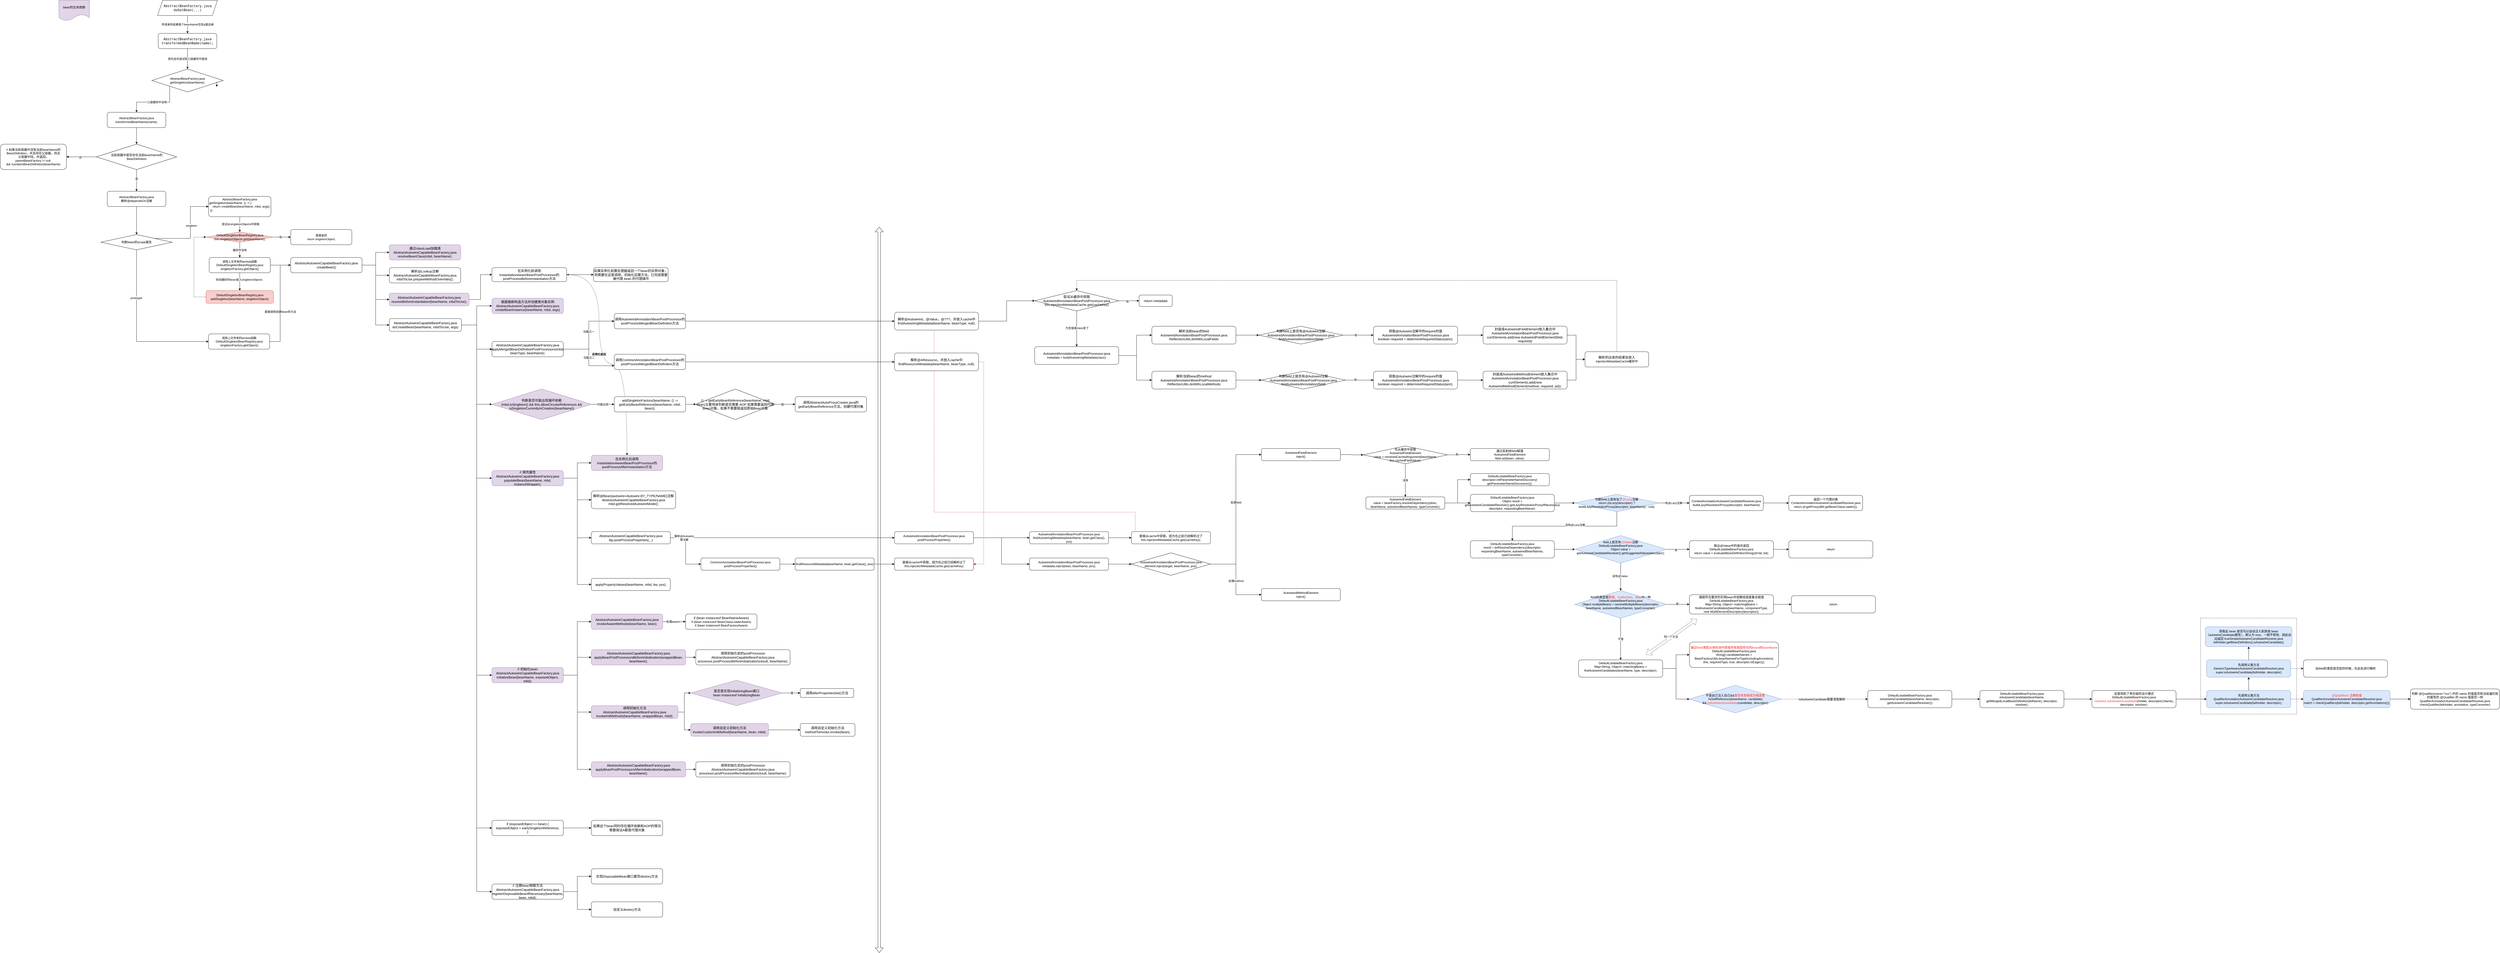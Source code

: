 <mxfile version="16.1.0" type="github">
  <diagram id="KZ6Oh91IzT9d4bb2Npnq" name="第 1 页">
    <mxGraphModel dx="3794" dy="923" grid="1" gridSize="10" guides="1" tooltips="1" connect="1" arrows="1" fold="1" page="1" pageScale="1" pageWidth="2339" pageHeight="3300" math="0" shadow="0">
      <root>
        <mxCell id="0" />
        <mxCell id="1" parent="0" />
        <mxCell id="WCMMu7L2FQIAezlBjaeM-1" value="传进来的如果是个beanName包含&amp;amp;就去掉" style="edgeStyle=orthogonalEdgeStyle;rounded=0;orthogonalLoop=1;jettySize=auto;html=1;exitX=0.5;exitY=1;exitDx=0;exitDy=0;" edge="1" parent="1" source="WCMMu7L2FQIAezlBjaeM-5" target="WCMMu7L2FQIAezlBjaeM-3">
          <mxGeometry relative="1" as="geometry" />
        </mxCell>
        <mxCell id="WCMMu7L2FQIAezlBjaeM-2" value="首先会先尝试到三级缓存中查找" style="edgeStyle=orthogonalEdgeStyle;rounded=0;orthogonalLoop=1;jettySize=auto;html=1;exitX=0.5;exitY=1;exitDx=0;exitDy=0;" edge="1" parent="1" source="WCMMu7L2FQIAezlBjaeM-3" target="WCMMu7L2FQIAezlBjaeM-8">
          <mxGeometry relative="1" as="geometry">
            <mxPoint x="705" y="390" as="targetPoint" />
          </mxGeometry>
        </mxCell>
        <mxCell id="WCMMu7L2FQIAezlBjaeM-3" value="&lt;div&gt;&lt;font color=&quot;#080808&quot; face=&quot;jetbrains mono, monospace&quot;&gt;&lt;span style=&quot;font-size: 13.067px&quot;&gt;AbstractBeanFactory.java&lt;/span&gt;&lt;/font&gt;&lt;/div&gt;&lt;div&gt;&lt;font color=&quot;#080808&quot; face=&quot;jetbrains mono, monospace&quot;&gt;&lt;span style=&quot;font-size: 13.067px&quot;&gt;transformedBeanName(name);&lt;/span&gt;&lt;/font&gt;&lt;/div&gt;" style="rounded=1;whiteSpace=wrap;html=1;" vertex="1" parent="1">
          <mxGeometry x="590" y="250" width="230" height="60" as="geometry" />
        </mxCell>
        <mxCell id="WCMMu7L2FQIAezlBjaeM-4" value="bean的生命周期" style="shape=document;whiteSpace=wrap;html=1;boundedLbl=1;fillColor=#e1d5e7;strokeColor=#9673a6;" vertex="1" parent="1">
          <mxGeometry x="200" y="120" width="120" height="80" as="geometry" />
        </mxCell>
        <mxCell id="WCMMu7L2FQIAezlBjaeM-5" value="&lt;div&gt;&lt;font color=&quot;#080808&quot; face=&quot;jetbrains mono, monospace&quot;&gt;&lt;span style=&quot;font-size: 13.067px&quot;&gt;AbstractBeanFactory.java&lt;/span&gt;&lt;/font&gt;&lt;/div&gt;&lt;div&gt;&lt;font color=&quot;#080808&quot; face=&quot;jetbrains mono, monospace&quot;&gt;&lt;span style=&quot;font-size: 13.067px&quot;&gt;doGetBean(...)&lt;/span&gt;&lt;/font&gt;&lt;/div&gt;" style="shape=parallelogram;perimeter=parallelogramPerimeter;whiteSpace=wrap;html=1;fixedSize=1;" vertex="1" parent="1">
          <mxGeometry x="587.5" y="120" width="235" height="60" as="geometry" />
        </mxCell>
        <mxCell id="WCMMu7L2FQIAezlBjaeM-6" style="edgeStyle=orthogonalEdgeStyle;rounded=0;orthogonalLoop=1;jettySize=auto;html=1;exitX=0;exitY=1;exitDx=0;exitDy=0;" edge="1" parent="1" source="WCMMu7L2FQIAezlBjaeM-8" target="WCMMu7L2FQIAezlBjaeM-11">
          <mxGeometry relative="1" as="geometry" />
        </mxCell>
        <mxCell id="WCMMu7L2FQIAezlBjaeM-7" value="三级缓存中没有" style="edgeLabel;html=1;align=center;verticalAlign=middle;resizable=0;points=[];" vertex="1" connectable="0" parent="WCMMu7L2FQIAezlBjaeM-6">
          <mxGeometry x="-0.072" relative="1" as="geometry">
            <mxPoint x="-5" as="offset" />
          </mxGeometry>
        </mxCell>
        <mxCell id="WCMMu7L2FQIAezlBjaeM-8" value="&lt;div&gt;AbstractBeanFactory.java&lt;/div&gt;&lt;div&gt;getSingleton(beanName);&lt;/div&gt;" style="rhombus;whiteSpace=wrap;html=1;" vertex="1" parent="1">
          <mxGeometry x="565" y="390" width="280" height="90" as="geometry" />
        </mxCell>
        <mxCell id="WCMMu7L2FQIAezlBjaeM-9" style="edgeStyle=orthogonalEdgeStyle;rounded=0;orthogonalLoop=1;jettySize=auto;html=1;" edge="1" parent="1">
          <mxGeometry relative="1" as="geometry">
            <mxPoint x="820" y="440" as="sourcePoint" />
            <mxPoint x="820" y="460" as="targetPoint" />
          </mxGeometry>
        </mxCell>
        <mxCell id="WCMMu7L2FQIAezlBjaeM-10" style="edgeStyle=orthogonalEdgeStyle;rounded=0;orthogonalLoop=1;jettySize=auto;html=1;exitX=0.5;exitY=1;exitDx=0;exitDy=0;entryX=0.5;entryY=0;entryDx=0;entryDy=0;" edge="1" parent="1" source="WCMMu7L2FQIAezlBjaeM-11" target="WCMMu7L2FQIAezlBjaeM-17">
          <mxGeometry relative="1" as="geometry" />
        </mxCell>
        <mxCell id="WCMMu7L2FQIAezlBjaeM-11" value="&lt;div&gt;AbstractBeanFactory.java&lt;/div&gt;&lt;div&gt;transformedBeanName(name);&lt;/div&gt;" style="rounded=1;whiteSpace=wrap;html=1;" vertex="1" parent="1">
          <mxGeometry x="390" y="560" width="230" height="60" as="geometry" />
        </mxCell>
        <mxCell id="WCMMu7L2FQIAezlBjaeM-12" style="edgeStyle=orthogonalEdgeStyle;rounded=0;orthogonalLoop=1;jettySize=auto;html=1;exitX=0;exitY=0.5;exitDx=0;exitDy=0;entryX=1;entryY=0.5;entryDx=0;entryDy=0;" edge="1" parent="1" source="WCMMu7L2FQIAezlBjaeM-17" target="WCMMu7L2FQIAezlBjaeM-18">
          <mxGeometry relative="1" as="geometry" />
        </mxCell>
        <mxCell id="WCMMu7L2FQIAezlBjaeM-13" value="" style="edgeStyle=orthogonalEdgeStyle;rounded=0;orthogonalLoop=1;jettySize=auto;html=1;" edge="1" parent="1" source="WCMMu7L2FQIAezlBjaeM-17" target="WCMMu7L2FQIAezlBjaeM-18">
          <mxGeometry relative="1" as="geometry" />
        </mxCell>
        <mxCell id="WCMMu7L2FQIAezlBjaeM-14" value="否" style="edgeLabel;html=1;align=center;verticalAlign=middle;resizable=0;points=[];" vertex="1" connectable="0" parent="WCMMu7L2FQIAezlBjaeM-13">
          <mxGeometry x="0.08" y="2" relative="1" as="geometry">
            <mxPoint as="offset" />
          </mxGeometry>
        </mxCell>
        <mxCell id="WCMMu7L2FQIAezlBjaeM-15" style="edgeStyle=orthogonalEdgeStyle;rounded=0;orthogonalLoop=1;jettySize=auto;html=1;exitX=0.5;exitY=1;exitDx=0;exitDy=0;entryX=0.5;entryY=0;entryDx=0;entryDy=0;" edge="1" parent="1" source="WCMMu7L2FQIAezlBjaeM-17" target="WCMMu7L2FQIAezlBjaeM-20">
          <mxGeometry relative="1" as="geometry" />
        </mxCell>
        <mxCell id="WCMMu7L2FQIAezlBjaeM-16" value="是" style="edgeLabel;html=1;align=center;verticalAlign=middle;resizable=0;points=[];" vertex="1" connectable="0" parent="WCMMu7L2FQIAezlBjaeM-15">
          <mxGeometry x="-0.153" relative="1" as="geometry">
            <mxPoint as="offset" />
          </mxGeometry>
        </mxCell>
        <mxCell id="WCMMu7L2FQIAezlBjaeM-17" value="&lt;div&gt;当前容器中是否存在当前beanName的&lt;/div&gt;&lt;div&gt;BeanDefinition&lt;/div&gt;" style="rhombus;whiteSpace=wrap;html=1;" vertex="1" parent="1">
          <mxGeometry x="347.5" y="685" width="315" height="100" as="geometry" />
        </mxCell>
        <mxCell id="WCMMu7L2FQIAezlBjaeM-18" value="&lt;div&gt;// 如果当前容器中没有当前beanName的&lt;/div&gt;&lt;div&gt;BeanDefinition，并且存在父容器，则去&lt;/div&gt;&lt;div&gt;父容器中找，并返回。&lt;/div&gt;&lt;div&gt;parentBeanFactory != null&amp;nbsp;&lt;/div&gt;&lt;div&gt;&amp;amp;&amp;amp; !containsBeanDefinition(beanName)&lt;/div&gt;" style="rounded=1;whiteSpace=wrap;html=1;" vertex="1" parent="1">
          <mxGeometry x="-30" y="685" width="260" height="100" as="geometry" />
        </mxCell>
        <mxCell id="WCMMu7L2FQIAezlBjaeM-19" style="edgeStyle=orthogonalEdgeStyle;rounded=0;orthogonalLoop=1;jettySize=auto;html=1;exitX=0.5;exitY=1;exitDx=0;exitDy=0;entryX=0.5;entryY=0;entryDx=0;entryDy=0;" edge="1" parent="1" source="WCMMu7L2FQIAezlBjaeM-20" target="WCMMu7L2FQIAezlBjaeM-25">
          <mxGeometry relative="1" as="geometry" />
        </mxCell>
        <mxCell id="WCMMu7L2FQIAezlBjaeM-20" value="&lt;div&gt;AbstractBeanFactory.java&lt;/div&gt;&lt;div&gt;解析@dependsOn注解&lt;/div&gt;" style="rounded=1;whiteSpace=wrap;html=1;" vertex="1" parent="1">
          <mxGeometry x="390" y="870" width="230" height="60" as="geometry" />
        </mxCell>
        <mxCell id="WCMMu7L2FQIAezlBjaeM-21" style="edgeStyle=orthogonalEdgeStyle;rounded=0;orthogonalLoop=1;jettySize=auto;html=1;exitX=1;exitY=0;exitDx=0;exitDy=0;entryX=0;entryY=0.5;entryDx=0;entryDy=0;" edge="1" parent="1" source="WCMMu7L2FQIAezlBjaeM-25" target="WCMMu7L2FQIAezlBjaeM-28">
          <mxGeometry relative="1" as="geometry" />
        </mxCell>
        <mxCell id="WCMMu7L2FQIAezlBjaeM-22" value="singleton" style="edgeLabel;html=1;align=center;verticalAlign=middle;resizable=0;points=[];" vertex="1" connectable="0" parent="WCMMu7L2FQIAezlBjaeM-21">
          <mxGeometry x="0.134" y="-2" relative="1" as="geometry">
            <mxPoint x="1" as="offset" />
          </mxGeometry>
        </mxCell>
        <mxCell id="WCMMu7L2FQIAezlBjaeM-23" style="edgeStyle=orthogonalEdgeStyle;rounded=0;orthogonalLoop=1;jettySize=auto;html=1;exitX=0.5;exitY=1;exitDx=0;exitDy=0;entryX=0;entryY=0.5;entryDx=0;entryDy=0;startArrow=none;startFill=0;" edge="1" parent="1" source="WCMMu7L2FQIAezlBjaeM-25" target="WCMMu7L2FQIAezlBjaeM-135">
          <mxGeometry relative="1" as="geometry" />
        </mxCell>
        <mxCell id="WCMMu7L2FQIAezlBjaeM-24" value="prototype" style="edgeLabel;html=1;align=center;verticalAlign=middle;resizable=0;points=[];" vertex="1" connectable="0" parent="WCMMu7L2FQIAezlBjaeM-23">
          <mxGeometry x="-0.412" y="-1" relative="1" as="geometry">
            <mxPoint as="offset" />
          </mxGeometry>
        </mxCell>
        <mxCell id="WCMMu7L2FQIAezlBjaeM-25" value="判断bean的scope属性" style="rhombus;whiteSpace=wrap;html=1;" vertex="1" parent="1">
          <mxGeometry x="365" y="1040" width="280" height="60" as="geometry" />
        </mxCell>
        <mxCell id="WCMMu7L2FQIAezlBjaeM-26" style="edgeStyle=orthogonalEdgeStyle;rounded=0;orthogonalLoop=1;jettySize=auto;html=1;exitX=0.5;exitY=1;exitDx=0;exitDy=0;" edge="1" parent="1" source="WCMMu7L2FQIAezlBjaeM-28" target="WCMMu7L2FQIAezlBjaeM-130">
          <mxGeometry relative="1" as="geometry">
            <mxPoint x="910" y="1130" as="targetPoint" />
          </mxGeometry>
        </mxCell>
        <mxCell id="WCMMu7L2FQIAezlBjaeM-27" value="尝试从singletonObjects中获取" style="edgeLabel;html=1;align=center;verticalAlign=middle;resizable=0;points=[];" vertex="1" connectable="0" parent="WCMMu7L2FQIAezlBjaeM-26">
          <mxGeometry x="-0.033" y="3" relative="1" as="geometry">
            <mxPoint as="offset" />
          </mxGeometry>
        </mxCell>
        <mxCell id="WCMMu7L2FQIAezlBjaeM-28" value="&lt;div style=&quot;text-align: center&quot;&gt;AbstractBeanFactory.java&lt;/div&gt;&lt;div&gt;getSingleton(beanName, () -&amp;gt; {&lt;/div&gt;&lt;div&gt;&amp;nbsp; &amp;nbsp; return createBean(beanName, mbd, args);&lt;/div&gt;&lt;div&gt;&amp;nbsp;});&lt;/div&gt;&lt;div&gt;&amp;nbsp; &amp;nbsp;&lt;/div&gt;" style="rounded=1;whiteSpace=wrap;html=1;align=left;" vertex="1" parent="1">
          <mxGeometry x="787.5" y="890" width="245" height="80" as="geometry" />
        </mxCell>
        <mxCell id="WCMMu7L2FQIAezlBjaeM-29" style="edgeStyle=orthogonalEdgeStyle;rounded=0;orthogonalLoop=1;jettySize=auto;html=1;exitX=0.5;exitY=1;exitDx=0;exitDy=0;entryX=0.5;entryY=0;entryDx=0;entryDy=0;" edge="1" parent="1" source="WCMMu7L2FQIAezlBjaeM-32" target="WCMMu7L2FQIAezlBjaeM-34">
          <mxGeometry relative="1" as="geometry" />
        </mxCell>
        <mxCell id="WCMMu7L2FQIAezlBjaeM-30" value="将创建好的bean放入singletonObjects" style="edgeLabel;html=1;align=center;verticalAlign=middle;resizable=0;points=[];" vertex="1" connectable="0" parent="WCMMu7L2FQIAezlBjaeM-29">
          <mxGeometry x="-0.229" y="-3" relative="1" as="geometry">
            <mxPoint as="offset" />
          </mxGeometry>
        </mxCell>
        <mxCell id="WCMMu7L2FQIAezlBjaeM-31" style="edgeStyle=orthogonalEdgeStyle;rounded=0;orthogonalLoop=1;jettySize=auto;html=1;exitX=1;exitY=0.5;exitDx=0;exitDy=0;" edge="1" parent="1" source="WCMMu7L2FQIAezlBjaeM-32" target="WCMMu7L2FQIAezlBjaeM-39">
          <mxGeometry relative="1" as="geometry" />
        </mxCell>
        <mxCell id="WCMMu7L2FQIAezlBjaeM-32" value="&lt;div&gt;&lt;span style=&quot;font-size: 11px ; background-color: rgb(255 , 255 , 255)&quot;&gt;调用上文传来的lambda函数&lt;/span&gt;&lt;br&gt;&lt;/div&gt;&lt;div&gt;DefaultSingletonBeanRegistry.java&lt;/div&gt;&lt;div&gt;singletonFactory.getObject()&lt;/div&gt;" style="rounded=1;whiteSpace=wrap;html=1;" vertex="1" parent="1">
          <mxGeometry x="790" y="1130" width="240" height="60" as="geometry" />
        </mxCell>
        <mxCell id="WCMMu7L2FQIAezlBjaeM-33" style="edgeStyle=orthogonalEdgeStyle;rounded=0;orthogonalLoop=1;jettySize=auto;html=1;exitX=0;exitY=0.5;exitDx=0;exitDy=0;entryX=0;entryY=0.5;entryDx=0;entryDy=0;dashed=1;" edge="1" parent="1" source="WCMMu7L2FQIAezlBjaeM-34" target="WCMMu7L2FQIAezlBjaeM-130">
          <mxGeometry relative="1" as="geometry">
            <Array as="points">
              <mxPoint x="730" y="1285" />
              <mxPoint x="730" y="1050" />
            </Array>
          </mxGeometry>
        </mxCell>
        <mxCell id="WCMMu7L2FQIAezlBjaeM-34" value="&lt;div&gt;DefaultSingletonBeanRegistry.java&lt;/div&gt;&lt;div&gt;addSingleton(beanName, singletonObject);&lt;/div&gt;" style="rounded=1;whiteSpace=wrap;html=1;fillColor=#f8cecc;strokeColor=#b85450;" vertex="1" parent="1">
          <mxGeometry x="777.5" y="1260" width="265" height="50" as="geometry" />
        </mxCell>
        <mxCell id="WCMMu7L2FQIAezlBjaeM-35" style="edgeStyle=orthogonalEdgeStyle;rounded=0;orthogonalLoop=1;jettySize=auto;html=1;exitX=1;exitY=0.5;exitDx=0;exitDy=0;entryX=0;entryY=0.5;entryDx=0;entryDy=0;" edge="1" parent="1" source="WCMMu7L2FQIAezlBjaeM-39" target="WCMMu7L2FQIAezlBjaeM-40">
          <mxGeometry relative="1" as="geometry" />
        </mxCell>
        <mxCell id="WCMMu7L2FQIAezlBjaeM-36" style="edgeStyle=orthogonalEdgeStyle;rounded=0;orthogonalLoop=1;jettySize=auto;html=1;exitX=1;exitY=0.5;exitDx=0;exitDy=0;" edge="1" parent="1" source="WCMMu7L2FQIAezlBjaeM-39" target="WCMMu7L2FQIAezlBjaeM-41">
          <mxGeometry relative="1" as="geometry" />
        </mxCell>
        <mxCell id="WCMMu7L2FQIAezlBjaeM-37" style="edgeStyle=orthogonalEdgeStyle;rounded=0;orthogonalLoop=1;jettySize=auto;html=1;exitX=1;exitY=0.5;exitDx=0;exitDy=0;entryX=0;entryY=0.5;entryDx=0;entryDy=0;" edge="1" parent="1" source="WCMMu7L2FQIAezlBjaeM-39" target="WCMMu7L2FQIAezlBjaeM-43">
          <mxGeometry relative="1" as="geometry" />
        </mxCell>
        <mxCell id="WCMMu7L2FQIAezlBjaeM-38" style="edgeStyle=orthogonalEdgeStyle;rounded=0;orthogonalLoop=1;jettySize=auto;html=1;exitX=1;exitY=0.5;exitDx=0;exitDy=0;entryX=0;entryY=0.5;entryDx=0;entryDy=0;" edge="1" parent="1" source="WCMMu7L2FQIAezlBjaeM-39" target="WCMMu7L2FQIAezlBjaeM-54">
          <mxGeometry relative="1" as="geometry" />
        </mxCell>
        <mxCell id="WCMMu7L2FQIAezlBjaeM-39" value="&lt;span style=&quot;font-size: 13.067px&quot;&gt;AbstractAutowireCapableBeanFactory&lt;/span&gt;&lt;span style=&quot;font-size: 13.067px&quot;&gt;.java&lt;/span&gt;&lt;span style=&quot;font-size: 13.067px&quot;&gt;&lt;br&gt;&lt;/span&gt;&lt;span style=&quot;font-size: 13.067px&quot;&gt;createBean&lt;/span&gt;&lt;span style=&quot;font-size: 13.067px&quot;&gt;()&lt;/span&gt;&lt;span style=&quot;font-size: 13.067px&quot;&gt;&lt;br&gt;&lt;/span&gt;" style="rounded=1;whiteSpace=wrap;html=1;" vertex="1" parent="1">
          <mxGeometry x="1110" y="1130" width="280" height="60" as="geometry" />
        </mxCell>
        <mxCell id="WCMMu7L2FQIAezlBjaeM-40" value="&lt;span style=&quot;font-size: 13.067px&quot;&gt;通过classLoad加载类AbstractAutowireCapableBeanFactory&lt;/span&gt;&lt;span style=&quot;font-size: 13.067px&quot;&gt;.java&lt;/span&gt;&lt;span style=&quot;font-size: 13.067px&quot;&gt;&lt;br&gt;&lt;/span&gt;&lt;span style=&quot;font-size: 13.067px&quot;&gt;resolveBeanClass(mbd, beanName);&lt;/span&gt;" style="rounded=1;whiteSpace=wrap;html=1;fillColor=#e1d5e7;strokeColor=#9673a6;" vertex="1" parent="1">
          <mxGeometry x="1497" y="1080" width="280" height="60" as="geometry" />
        </mxCell>
        <mxCell id="WCMMu7L2FQIAezlBjaeM-41" value="&lt;span style=&quot;font-size: 13.067px&quot;&gt;解析@Lookup注解&lt;br&gt;AbstractAutowireCapableBeanFactory&lt;/span&gt;&lt;span style=&quot;font-size: 13.067px&quot;&gt;.java&lt;/span&gt;&lt;span style=&quot;font-size: 13.067px&quot;&gt;&lt;br&gt;&lt;/span&gt;&lt;span style=&quot;font-size: 13.067px&quot;&gt;mbdToUse.prepareMethodOverrides();&lt;/span&gt;" style="rounded=1;whiteSpace=wrap;html=1;" vertex="1" parent="1">
          <mxGeometry x="1497" y="1170" width="280" height="60" as="geometry" />
        </mxCell>
        <mxCell id="WCMMu7L2FQIAezlBjaeM-42" style="edgeStyle=orthogonalEdgeStyle;rounded=0;orthogonalLoop=1;jettySize=auto;html=1;exitX=1;exitY=0.5;exitDx=0;exitDy=0;entryX=0;entryY=0.5;entryDx=0;entryDy=0;" edge="1" parent="1" source="WCMMu7L2FQIAezlBjaeM-43" target="WCMMu7L2FQIAezlBjaeM-47">
          <mxGeometry relative="1" as="geometry" />
        </mxCell>
        <mxCell id="WCMMu7L2FQIAezlBjaeM-43" value="&lt;span style=&quot;font-size: 13.067px&quot;&gt;AbstractAutowireCapableBeanFactory&lt;/span&gt;&lt;span style=&quot;font-size: 13.067px&quot;&gt;.java&lt;/span&gt;&lt;span style=&quot;font-size: 13.067px&quot;&gt;&lt;br&gt;&lt;/span&gt;&lt;span style=&quot;font-size: 13.067px&quot;&gt;resolveBeforeInstantiation(beanName, mbdToUse);&lt;/span&gt;" style="rounded=1;whiteSpace=wrap;html=1;fillColor=#e1d5e7;strokeColor=#9673a6;" vertex="1" parent="1">
          <mxGeometry x="1497" y="1270" width="313" height="50" as="geometry" />
        </mxCell>
        <mxCell id="WCMMu7L2FQIAezlBjaeM-44" style="edgeStyle=orthogonalEdgeStyle;rounded=0;orthogonalLoop=1;jettySize=auto;html=1;exitX=1;exitY=0.5;exitDx=0;exitDy=0;entryX=0.5;entryY=0;entryDx=0;entryDy=0;curved=1;dashed=1;startArrow=classicThin;startFill=1;" edge="1" parent="1" source="WCMMu7L2FQIAezlBjaeM-47" target="WCMMu7L2FQIAezlBjaeM-68">
          <mxGeometry relative="1" as="geometry">
            <Array as="points">
              <mxPoint x="2320" y="1197" />
              <mxPoint x="2320" y="1550" />
              <mxPoint x="2430" y="1550" />
            </Array>
          </mxGeometry>
        </mxCell>
        <mxCell id="WCMMu7L2FQIAezlBjaeM-45" value="实例化前后" style="edgeLabel;html=1;align=center;verticalAlign=middle;resizable=0;points=[];fontStyle=1" vertex="1" connectable="0" parent="WCMMu7L2FQIAezlBjaeM-44">
          <mxGeometry x="-0.071" relative="1" as="geometry">
            <mxPoint as="offset" />
          </mxGeometry>
        </mxCell>
        <mxCell id="WCMMu7L2FQIAezlBjaeM-46" style="edgeStyle=orthogonalEdgeStyle;rounded=0;orthogonalLoop=1;jettySize=auto;html=1;exitX=1;exitY=0.5;exitDx=0;exitDy=0;startArrow=none;startFill=0;" edge="1" parent="1" source="WCMMu7L2FQIAezlBjaeM-47" target="WCMMu7L2FQIAezlBjaeM-132">
          <mxGeometry relative="1" as="geometry" />
        </mxCell>
        <mxCell id="WCMMu7L2FQIAezlBjaeM-47" value="&lt;span style=&quot;font-size: 13.067px&quot;&gt;在实例化前调用InstantiationAwareBeanPostProcessor的postProcessBeforeInstantiation方法&lt;/span&gt;&lt;span style=&quot;font-size: 13.067px&quot;&gt;&lt;br&gt;&lt;/span&gt;" style="rounded=1;whiteSpace=wrap;html=1;" vertex="1" parent="1">
          <mxGeometry x="1900" y="1170" width="293" height="55" as="geometry" />
        </mxCell>
        <mxCell id="WCMMu7L2FQIAezlBjaeM-48" style="edgeStyle=orthogonalEdgeStyle;rounded=0;orthogonalLoop=1;jettySize=auto;html=1;exitX=1;exitY=0.5;exitDx=0;exitDy=0;entryX=0;entryY=0.5;entryDx=0;entryDy=0;" edge="1" parent="1" source="WCMMu7L2FQIAezlBjaeM-54" target="WCMMu7L2FQIAezlBjaeM-55">
          <mxGeometry relative="1" as="geometry" />
        </mxCell>
        <mxCell id="WCMMu7L2FQIAezlBjaeM-49" style="edgeStyle=orthogonalEdgeStyle;rounded=0;orthogonalLoop=1;jettySize=auto;html=1;exitX=1;exitY=0.5;exitDx=0;exitDy=0;entryX=0;entryY=0.5;entryDx=0;entryDy=0;" edge="1" parent="1" source="WCMMu7L2FQIAezlBjaeM-54" target="WCMMu7L2FQIAezlBjaeM-57">
          <mxGeometry relative="1" as="geometry" />
        </mxCell>
        <mxCell id="WCMMu7L2FQIAezlBjaeM-50" style="edgeStyle=orthogonalEdgeStyle;rounded=0;orthogonalLoop=1;jettySize=auto;html=1;exitX=1;exitY=0.5;exitDx=0;exitDy=0;entryX=0;entryY=0.5;entryDx=0;entryDy=0;" edge="1" parent="1" source="WCMMu7L2FQIAezlBjaeM-54" target="WCMMu7L2FQIAezlBjaeM-67">
          <mxGeometry relative="1" as="geometry" />
        </mxCell>
        <mxCell id="WCMMu7L2FQIAezlBjaeM-51" style="edgeStyle=orthogonalEdgeStyle;rounded=0;orthogonalLoop=1;jettySize=auto;html=1;exitX=1;exitY=0.5;exitDx=0;exitDy=0;entryX=0;entryY=0.5;entryDx=0;entryDy=0;startArrow=none;startFill=0;" edge="1" parent="1" source="WCMMu7L2FQIAezlBjaeM-54" target="WCMMu7L2FQIAezlBjaeM-80">
          <mxGeometry relative="1" as="geometry" />
        </mxCell>
        <mxCell id="WCMMu7L2FQIAezlBjaeM-52" style="edgeStyle=orthogonalEdgeStyle;rounded=0;orthogonalLoop=1;jettySize=auto;html=1;exitX=1;exitY=0.5;exitDx=0;exitDy=0;entryX=0;entryY=0.5;entryDx=0;entryDy=0;startArrow=none;startFill=0;" edge="1" parent="1" source="WCMMu7L2FQIAezlBjaeM-54" target="WCMMu7L2FQIAezlBjaeM-102">
          <mxGeometry relative="1" as="geometry" />
        </mxCell>
        <mxCell id="WCMMu7L2FQIAezlBjaeM-53" style="edgeStyle=orthogonalEdgeStyle;rounded=0;orthogonalLoop=1;jettySize=auto;html=1;exitX=1;exitY=0.5;exitDx=0;exitDy=0;entryX=0;entryY=0.5;entryDx=0;entryDy=0;startArrow=none;startFill=0;" edge="1" parent="1" source="WCMMu7L2FQIAezlBjaeM-54" target="WCMMu7L2FQIAezlBjaeM-124">
          <mxGeometry relative="1" as="geometry" />
        </mxCell>
        <mxCell id="WCMMu7L2FQIAezlBjaeM-142" style="edgeStyle=orthogonalEdgeStyle;rounded=0;orthogonalLoop=1;jettySize=auto;html=1;exitX=1;exitY=0.5;exitDx=0;exitDy=0;entryX=0;entryY=0.5;entryDx=0;entryDy=0;" edge="1" parent="1" source="WCMMu7L2FQIAezlBjaeM-54" target="WCMMu7L2FQIAezlBjaeM-139">
          <mxGeometry relative="1" as="geometry" />
        </mxCell>
        <mxCell id="WCMMu7L2FQIAezlBjaeM-54" value="&lt;span style=&quot;font-size: 13.067px&quot;&gt;AbstractAutowireCapableBeanFactory&lt;/span&gt;&lt;span style=&quot;font-size: 13.067px&quot;&gt;.java&lt;/span&gt;&lt;span style=&quot;font-size: 13.067px&quot;&gt;&lt;br&gt;&lt;/span&gt;&lt;span style=&quot;font-size: 13.067px&quot;&gt;doCreateBean(beanName, mbdToUse, args)&lt;/span&gt;" style="rounded=1;whiteSpace=wrap;html=1;" vertex="1" parent="1">
          <mxGeometry x="1497" y="1370" width="283" height="50" as="geometry" />
        </mxCell>
        <mxCell id="WCMMu7L2FQIAezlBjaeM-55" value="&lt;span style=&quot;font-size: 13.067px&quot;&gt;根据推断构造方法并创建类对象实例AbstractAutowireCapableBeanFactory&lt;/span&gt;&lt;span style=&quot;font-size: 13.067px&quot;&gt;.java&lt;/span&gt;&lt;span style=&quot;font-size: 13.067px&quot;&gt;&lt;br&gt;&lt;/span&gt;&lt;span style=&quot;font-size: 13.067px&quot;&gt;createBeanInstance(beanName, mbd, args)&lt;/span&gt;" style="rounded=1;whiteSpace=wrap;html=1;fillColor=#e1d5e7;strokeColor=#9673a6;" vertex="1" parent="1">
          <mxGeometry x="1900" y="1290" width="280" height="60" as="geometry" />
        </mxCell>
        <mxCell id="WCMMu7L2FQIAezlBjaeM-56" value="可能出现" style="edgeStyle=orthogonalEdgeStyle;rounded=0;orthogonalLoop=1;jettySize=auto;html=1;exitX=1;exitY=0.5;exitDx=0;exitDy=0;" edge="1" parent="1" source="WCMMu7L2FQIAezlBjaeM-57" target="WCMMu7L2FQIAezlBjaeM-59">
          <mxGeometry relative="1" as="geometry" />
        </mxCell>
        <mxCell id="WCMMu7L2FQIAezlBjaeM-57" value="&lt;div&gt;&lt;span style=&quot;font-size: 13.067px&quot;&gt;判断是否可能出现循环依赖&lt;/span&gt;&lt;/div&gt;&lt;div&gt;&lt;span style=&quot;font-size: 13.067px&quot;&gt;(mbd.isSingleton() &amp;amp;&amp;amp; this.allowCircularReferences &amp;amp;&amp;amp;&lt;/span&gt;&lt;/div&gt;&lt;div&gt;&lt;span style=&quot;font-size: 13.067px&quot;&gt;&lt;span&gt;    &lt;/span&gt;isSingletonCurrentlyInCreation(beanName))&lt;/span&gt;&lt;/div&gt;" style="rhombus;whiteSpace=wrap;html=1;fillColor=#e1d5e7;strokeColor=#9673a6;" vertex="1" parent="1">
          <mxGeometry x="1900" y="1646.53" width="390" height="120" as="geometry" />
        </mxCell>
        <mxCell id="WCMMu7L2FQIAezlBjaeM-58" style="edgeStyle=orthogonalEdgeStyle;rounded=0;orthogonalLoop=1;jettySize=auto;html=1;exitX=1;exitY=0.5;exitDx=0;exitDy=0;entryX=0;entryY=0.5;entryDx=0;entryDy=0;" edge="1" parent="1" source="WCMMu7L2FQIAezlBjaeM-59" target="WCMMu7L2FQIAezlBjaeM-61">
          <mxGeometry relative="1" as="geometry" />
        </mxCell>
        <mxCell id="WCMMu7L2FQIAezlBjaeM-59" value="&lt;span style=&quot;font-size: 13.067px&quot;&gt;addSingletonFactory(beanName, () -&amp;gt; getEarlyBeanReference(beanName, mbd, bean));&lt;/span&gt;" style="rounded=1;whiteSpace=wrap;html=1;" vertex="1" parent="1">
          <mxGeometry x="2380" y="1676.53" width="280" height="60" as="geometry" />
        </mxCell>
        <mxCell id="WCMMu7L2FQIAezlBjaeM-60" value="是" style="edgeStyle=orthogonalEdgeStyle;rounded=0;orthogonalLoop=1;jettySize=auto;html=1;exitX=1;exitY=0.5;exitDx=0;exitDy=0;" edge="1" parent="1" source="WCMMu7L2FQIAezlBjaeM-61" target="WCMMu7L2FQIAezlBjaeM-62">
          <mxGeometry x="-0.25" relative="1" as="geometry">
            <mxPoint x="3100" y="1706.53" as="targetPoint" />
            <mxPoint as="offset" />
          </mxGeometry>
        </mxCell>
        <mxCell id="WCMMu7L2FQIAezlBjaeM-61" value="&lt;span style=&quot;font-size: 13.067px&quot;&gt;&amp;nbsp;() -&amp;gt; getEarlyBeanReference(beanName, mbd, bean)主要用来判断是否需要 AOP 如果需要返回代理Bean对象，如果不需要就返回原始Bean对象&lt;/span&gt;" style="rhombus;whiteSpace=wrap;html=1;" vertex="1" parent="1">
          <mxGeometry x="2700" y="1646.53" width="310" height="120" as="geometry" />
        </mxCell>
        <mxCell id="WCMMu7L2FQIAezlBjaeM-62" value="&lt;span style=&quot;font-size: 13.067px&quot;&gt;调用AbstractAutoProxyCreator.java的&lt;/span&gt;&lt;span style=&quot;font-size: 13.067px&quot;&gt;getEarlyBeanReference方法，创建代理对象&lt;/span&gt;" style="rounded=1;whiteSpace=wrap;html=1;" vertex="1" parent="1">
          <mxGeometry x="3090" y="1676.53" width="280" height="60" as="geometry" />
        </mxCell>
        <mxCell id="WCMMu7L2FQIAezlBjaeM-63" style="edgeStyle=orthogonalEdgeStyle;rounded=0;orthogonalLoop=1;jettySize=auto;html=1;exitX=1;exitY=0.5;exitDx=0;exitDy=0;entryX=0;entryY=0.5;entryDx=0;entryDy=0;" edge="1" parent="1" source="WCMMu7L2FQIAezlBjaeM-67" target="WCMMu7L2FQIAezlBjaeM-68">
          <mxGeometry relative="1" as="geometry" />
        </mxCell>
        <mxCell id="WCMMu7L2FQIAezlBjaeM-64" style="edgeStyle=orthogonalEdgeStyle;rounded=0;orthogonalLoop=1;jettySize=auto;html=1;exitX=1;exitY=0.5;exitDx=0;exitDy=0;entryX=0;entryY=0.5;entryDx=0;entryDy=0;startArrow=none;startFill=0;" edge="1" parent="1" source="WCMMu7L2FQIAezlBjaeM-67" target="WCMMu7L2FQIAezlBjaeM-69">
          <mxGeometry relative="1" as="geometry" />
        </mxCell>
        <mxCell id="WCMMu7L2FQIAezlBjaeM-65" style="edgeStyle=orthogonalEdgeStyle;rounded=0;orthogonalLoop=1;jettySize=auto;html=1;exitX=1;exitY=0.5;exitDx=0;exitDy=0;entryX=0;entryY=0.5;entryDx=0;entryDy=0;startArrow=none;startFill=0;" edge="1" parent="1" source="WCMMu7L2FQIAezlBjaeM-67" target="WCMMu7L2FQIAezlBjaeM-73">
          <mxGeometry relative="1" as="geometry" />
        </mxCell>
        <mxCell id="WCMMu7L2FQIAezlBjaeM-66" style="edgeStyle=orthogonalEdgeStyle;rounded=0;orthogonalLoop=1;jettySize=auto;html=1;exitX=1;exitY=0.5;exitDx=0;exitDy=0;entryX=0;entryY=0.5;entryDx=0;entryDy=0;startArrow=none;startFill=0;" edge="1" parent="1" source="WCMMu7L2FQIAezlBjaeM-67" target="WCMMu7L2FQIAezlBjaeM-97">
          <mxGeometry relative="1" as="geometry" />
        </mxCell>
        <mxCell id="WCMMu7L2FQIAezlBjaeM-67" value="&lt;span style=&quot;font-size: 13.067px&quot;&gt;// 填充属性&lt;br&gt;AbstractAutowireCapableBeanFactory&lt;/span&gt;&lt;span style=&quot;font-size: 13.067px&quot;&gt;.java&lt;/span&gt;&lt;span style=&quot;font-size: 13.067px&quot;&gt;&lt;br&gt;&lt;/span&gt;&lt;span style=&quot;font-size: 13.067px&quot;&gt;populateBean(beanName, mbd, instanceWrapper);&lt;/span&gt;" style="rounded=1;whiteSpace=wrap;html=1;fillColor=#e1d5e7;strokeColor=#9673a6;" vertex="1" parent="1">
          <mxGeometry x="1900" y="1966.53" width="280" height="60" as="geometry" />
        </mxCell>
        <mxCell id="WCMMu7L2FQIAezlBjaeM-68" value="&lt;span style=&quot;font-size: 13.067px&quot;&gt;在实例化后调用InstantiationAwareBeanPostProcessor的postProcessAfterInstantiation方法&lt;/span&gt;" style="rounded=1;whiteSpace=wrap;html=1;fillColor=#e1d5e7;strokeColor=#9673a6;" vertex="1" parent="1">
          <mxGeometry x="2290" y="1906.53" width="280" height="60" as="geometry" />
        </mxCell>
        <mxCell id="WCMMu7L2FQIAezlBjaeM-69" value="&lt;span style=&quot;font-size: 13.067px&quot;&gt;解析@Bean(autowire=Autowire.BY_TYPE/NAME)注解&lt;/span&gt;&lt;br&gt;&lt;span style=&quot;font-size: 13.067px&quot;&gt;AbstractAutowireCapableBeanFactory&lt;/span&gt;&lt;span style=&quot;font-size: 13.067px&quot;&gt;.java&lt;br&gt;mbd.getResolvedAutowireMode();&lt;/span&gt;" style="rounded=1;whiteSpace=wrap;html=1;" vertex="1" parent="1">
          <mxGeometry x="2290" y="2046.53" width="331" height="70" as="geometry" />
        </mxCell>
        <mxCell id="WCMMu7L2FQIAezlBjaeM-70" style="edgeStyle=orthogonalEdgeStyle;rounded=0;orthogonalLoop=1;jettySize=auto;html=1;exitX=1;exitY=0.5;exitDx=0;exitDy=0;entryX=0;entryY=0.5;entryDx=0;entryDy=0;startArrow=none;startFill=0;" edge="1" parent="1" source="WCMMu7L2FQIAezlBjaeM-73" target="WCMMu7L2FQIAezlBjaeM-75">
          <mxGeometry relative="1" as="geometry" />
        </mxCell>
        <mxCell id="WCMMu7L2FQIAezlBjaeM-71" style="edgeStyle=orthogonalEdgeStyle;rounded=0;orthogonalLoop=1;jettySize=auto;html=1;exitX=1;exitY=0.5;exitDx=0;exitDy=0;entryX=0;entryY=0.5;entryDx=0;entryDy=0;startArrow=none;startFill=0;" edge="1" parent="1" source="WCMMu7L2FQIAezlBjaeM-73" target="WCMMu7L2FQIAezlBjaeM-93">
          <mxGeometry relative="1" as="geometry" />
        </mxCell>
        <mxCell id="WCMMu7L2FQIAezlBjaeM-72" value="解析@Autowire&lt;br&gt;等注解" style="edgeLabel;html=1;align=center;verticalAlign=middle;resizable=0;points=[];" vertex="1" connectable="0" parent="WCMMu7L2FQIAezlBjaeM-71">
          <mxGeometry x="-0.589" relative="1" as="geometry">
            <mxPoint x="8" as="offset" />
          </mxGeometry>
        </mxCell>
        <mxCell id="WCMMu7L2FQIAezlBjaeM-73" value="&lt;span style=&quot;font-size: 13.067px&quot;&gt;AbstractAutowireCapableBeanFactory&lt;/span&gt;&lt;span style=&quot;font-size: 13.067px&quot;&gt;.java&lt;br&gt;&lt;/span&gt;&lt;span style=&quot;font-size: 13.067px&quot;&gt;ibp.postProcessProperties(...)&lt;br&gt;&lt;/span&gt;" style="rounded=1;whiteSpace=wrap;html=1;" vertex="1" parent="1">
          <mxGeometry x="2290" y="2206.53" width="310" height="48" as="geometry" />
        </mxCell>
        <mxCell id="WCMMu7L2FQIAezlBjaeM-74" style="edgeStyle=orthogonalEdgeStyle;rounded=0;orthogonalLoop=1;jettySize=auto;html=1;exitX=1;exitY=0.5;exitDx=0;exitDy=0;entryX=0;entryY=0.5;entryDx=0;entryDy=0;startArrow=none;startFill=0;" edge="1" parent="1" source="WCMMu7L2FQIAezlBjaeM-75" target="WCMMu7L2FQIAezlBjaeM-86">
          <mxGeometry relative="1" as="geometry" />
        </mxCell>
        <mxCell id="WCMMu7L2FQIAezlBjaeM-177" style="edgeStyle=orthogonalEdgeStyle;rounded=0;orthogonalLoop=1;jettySize=auto;html=1;exitX=1;exitY=0.5;exitDx=0;exitDy=0;entryX=0;entryY=0.5;entryDx=0;entryDy=0;" edge="1" parent="1" source="WCMMu7L2FQIAezlBjaeM-75" target="WCMMu7L2FQIAezlBjaeM-176">
          <mxGeometry relative="1" as="geometry">
            <mxPoint x="3870" y="2260" as="targetPoint" />
          </mxGeometry>
        </mxCell>
        <mxCell id="WCMMu7L2FQIAezlBjaeM-75" value="AutowiredAnnotationBeanPostProcessor.java&lt;br&gt;postProcessProperties()" style="rounded=1;whiteSpace=wrap;html=1;" vertex="1" parent="1">
          <mxGeometry x="3480" y="2206.53" width="310" height="48" as="geometry" />
        </mxCell>
        <mxCell id="WCMMu7L2FQIAezlBjaeM-76" style="edgeStyle=orthogonalEdgeStyle;rounded=0;orthogonalLoop=1;jettySize=auto;html=1;exitX=1;exitY=0.5;exitDx=0;exitDy=0;entryX=0;entryY=0.5;entryDx=0;entryDy=0;startArrow=none;startFill=0;" edge="1" parent="1" source="WCMMu7L2FQIAezlBjaeM-80" target="WCMMu7L2FQIAezlBjaeM-82">
          <mxGeometry relative="1" as="geometry" />
        </mxCell>
        <mxCell id="WCMMu7L2FQIAezlBjaeM-77" value="功能之一" style="edgeLabel;html=1;align=center;verticalAlign=middle;resizable=0;points=[];" vertex="1" connectable="0" parent="WCMMu7L2FQIAezlBjaeM-76">
          <mxGeometry x="0.093" relative="1" as="geometry">
            <mxPoint as="offset" />
          </mxGeometry>
        </mxCell>
        <mxCell id="WCMMu7L2FQIAezlBjaeM-78" style="edgeStyle=orthogonalEdgeStyle;rounded=0;orthogonalLoop=1;jettySize=auto;html=1;exitX=1;exitY=0.5;exitDx=0;exitDy=0;entryX=0;entryY=0.75;entryDx=0;entryDy=0;startArrow=none;startFill=0;" edge="1" parent="1" source="WCMMu7L2FQIAezlBjaeM-80" target="WCMMu7L2FQIAezlBjaeM-89">
          <mxGeometry relative="1" as="geometry" />
        </mxCell>
        <mxCell id="WCMMu7L2FQIAezlBjaeM-79" value="功能之二" style="edgeLabel;html=1;align=center;verticalAlign=middle;resizable=0;points=[];" vertex="1" connectable="0" parent="WCMMu7L2FQIAezlBjaeM-78">
          <mxGeometry x="0.002" y="1" relative="1" as="geometry">
            <mxPoint as="offset" />
          </mxGeometry>
        </mxCell>
        <mxCell id="WCMMu7L2FQIAezlBjaeM-80" value="&lt;span style=&quot;font-size: 13.067px&quot;&gt;AbstractAutowireCapableBeanFactory&lt;/span&gt;&lt;span style=&quot;font-size: 13.067px&quot;&gt;.java&lt;/span&gt;&lt;span style=&quot;font-size: 13.067px&quot;&gt;&lt;br&gt;&lt;/span&gt;&lt;span style=&quot;font-size: 13.067px&quot;&gt;applyMergedBeanDefinitionPostProcessors(mbd, beanType, beanName);&lt;/span&gt;" style="rounded=1;whiteSpace=wrap;html=1;" vertex="1" parent="1">
          <mxGeometry x="1900" y="1460" width="280" height="60" as="geometry" />
        </mxCell>
        <mxCell id="WCMMu7L2FQIAezlBjaeM-81" style="edgeStyle=orthogonalEdgeStyle;rounded=0;orthogonalLoop=1;jettySize=auto;html=1;exitX=1;exitY=0.5;exitDx=0;exitDy=0;entryX=0;entryY=0.5;entryDx=0;entryDy=0;startArrow=none;startFill=0;" edge="1" parent="1" source="WCMMu7L2FQIAezlBjaeM-82" target="WCMMu7L2FQIAezlBjaeM-84">
          <mxGeometry relative="1" as="geometry" />
        </mxCell>
        <mxCell id="WCMMu7L2FQIAezlBjaeM-82" value="&lt;span style=&quot;font-size: 13.067px&quot;&gt;调用AutowiredAnnotationBeanPostProcessor的postProcessMergedBeanDefinition方法&lt;/span&gt;" style="rounded=1;whiteSpace=wrap;html=1;" vertex="1" parent="1">
          <mxGeometry x="2380" y="1350" width="280" height="60" as="geometry" />
        </mxCell>
        <mxCell id="WCMMu7L2FQIAezlBjaeM-83" style="edgeStyle=orthogonalEdgeStyle;rounded=0;orthogonalLoop=1;jettySize=auto;html=1;startArrow=none;startFill=0;entryX=0.5;entryY=0;entryDx=0;entryDy=0;dashed=1;exitX=0.471;exitY=1.036;exitDx=0;exitDy=0;exitPerimeter=0;fillColor=#d80073;strokeColor=#A50040;" edge="1" parent="1" source="WCMMu7L2FQIAezlBjaeM-84" target="WCMMu7L2FQIAezlBjaeM-87">
          <mxGeometry relative="1" as="geometry">
            <mxPoint x="3620" y="2200" as="targetPoint" />
            <Array as="points">
              <mxPoint x="3635" y="2130" />
              <mxPoint x="4425" y="2130" />
            </Array>
            <mxPoint x="3590" y="1300" as="sourcePoint" />
          </mxGeometry>
        </mxCell>
        <mxCell id="WCMMu7L2FQIAezlBjaeM-144" style="edgeStyle=orthogonalEdgeStyle;rounded=0;orthogonalLoop=1;jettySize=auto;html=1;exitX=1;exitY=0.5;exitDx=0;exitDy=0;entryX=0;entryY=0.5;entryDx=0;entryDy=0;" edge="1" parent="1" source="WCMMu7L2FQIAezlBjaeM-84" target="WCMMu7L2FQIAezlBjaeM-143">
          <mxGeometry relative="1" as="geometry" />
        </mxCell>
        <mxCell id="WCMMu7L2FQIAezlBjaeM-84" value="&lt;span style=&quot;font-size: 13.067px&quot;&gt;解析@Autowired，@&lt;/span&gt;&lt;span style=&quot;font-size: 13.067px&quot;&gt;Value，@???，并放入cache中&lt;/span&gt;&lt;br&gt;&lt;span style=&quot;font-size: 13.067px&quot;&gt;findAutowiringMetadata(beanName, beanType, null);&lt;/span&gt;" style="rounded=1;whiteSpace=wrap;html=1;" vertex="1" parent="1">
          <mxGeometry x="3480" y="1345" width="330" height="70" as="geometry" />
        </mxCell>
        <mxCell id="WCMMu7L2FQIAezlBjaeM-85" style="edgeStyle=orthogonalEdgeStyle;rounded=0;orthogonalLoop=1;jettySize=auto;html=1;exitX=1;exitY=0.5;exitDx=0;exitDy=0;entryX=0;entryY=0.5;entryDx=0;entryDy=0;startArrow=none;startFill=0;" edge="1" parent="1" source="WCMMu7L2FQIAezlBjaeM-86" target="WCMMu7L2FQIAezlBjaeM-87">
          <mxGeometry relative="1" as="geometry" />
        </mxCell>
        <mxCell id="WCMMu7L2FQIAezlBjaeM-86" value="AutowiredAnnotationBeanPostProcessor.java&lt;br&gt;findAutowiringMetadata(beanName, bean.getClass(), pvs)" style="rounded=1;whiteSpace=wrap;html=1;" vertex="1" parent="1">
          <mxGeometry x="4010" y="2206.53" width="310" height="48" as="geometry" />
        </mxCell>
        <mxCell id="WCMMu7L2FQIAezlBjaeM-87" value="直接从cache中获取，因为在之前已经解析过了&lt;br&gt;this.injectionMetadataCache.get(cacheKey);" style="rounded=1;whiteSpace=wrap;html=1;" vertex="1" parent="1">
          <mxGeometry x="4410" y="2206.53" width="310" height="48" as="geometry" />
        </mxCell>
        <mxCell id="WCMMu7L2FQIAezlBjaeM-88" style="edgeStyle=orthogonalEdgeStyle;rounded=0;orthogonalLoop=1;jettySize=auto;html=1;exitX=1;exitY=0.5;exitDx=0;exitDy=0;startArrow=none;startFill=0;" edge="1" parent="1" source="WCMMu7L2FQIAezlBjaeM-89" target="WCMMu7L2FQIAezlBjaeM-91">
          <mxGeometry relative="1" as="geometry" />
        </mxCell>
        <mxCell id="WCMMu7L2FQIAezlBjaeM-89" value="&lt;span style=&quot;font-size: 13.067px&quot;&gt;调用CommonAnnotationBeanPostProcessor的postProcessMergedBeanDefinition方法&lt;/span&gt;" style="rounded=1;whiteSpace=wrap;html=1;" vertex="1" parent="1">
          <mxGeometry x="2380" y="1510" width="280" height="60" as="geometry" />
        </mxCell>
        <mxCell id="WCMMu7L2FQIAezlBjaeM-90" style="edgeStyle=orthogonalEdgeStyle;rounded=0;orthogonalLoop=1;jettySize=auto;html=1;exitX=1;exitY=0.5;exitDx=0;exitDy=0;entryX=1;entryY=0.5;entryDx=0;entryDy=0;startArrow=none;startFill=0;dashed=1;fillColor=#d80073;strokeColor=#A50040;" edge="1" parent="1" source="WCMMu7L2FQIAezlBjaeM-91" target="WCMMu7L2FQIAezlBjaeM-96">
          <mxGeometry relative="1" as="geometry" />
        </mxCell>
        <mxCell id="WCMMu7L2FQIAezlBjaeM-91" value="&lt;span style=&quot;font-size: 13.067px&quot;&gt;解析@A&lt;/span&gt;&lt;span style=&quot;font-size: 13.067px&quot;&gt;Resource，并放入cache中&lt;/span&gt;&lt;br&gt;&lt;span style=&quot;font-size: 13.067px&quot;&gt;findResourceMetadata(beanName, beanType, null);&lt;/span&gt;" style="rounded=1;whiteSpace=wrap;html=1;" vertex="1" parent="1">
          <mxGeometry x="3480" y="1505" width="330" height="70" as="geometry" />
        </mxCell>
        <mxCell id="WCMMu7L2FQIAezlBjaeM-92" style="edgeStyle=orthogonalEdgeStyle;rounded=0;orthogonalLoop=1;jettySize=auto;html=1;exitX=1;exitY=0.5;exitDx=0;exitDy=0;entryX=0;entryY=0.5;entryDx=0;entryDy=0;startArrow=none;startFill=0;" edge="1" parent="1" source="WCMMu7L2FQIAezlBjaeM-93" target="WCMMu7L2FQIAezlBjaeM-95">
          <mxGeometry relative="1" as="geometry" />
        </mxCell>
        <mxCell id="WCMMu7L2FQIAezlBjaeM-93" value="CommonAnnotationBeanPostProcessor.java&lt;br&gt;postProcessProperties()" style="rounded=1;whiteSpace=wrap;html=1;" vertex="1" parent="1">
          <mxGeometry x="2720" y="2310" width="310" height="48" as="geometry" />
        </mxCell>
        <mxCell id="WCMMu7L2FQIAezlBjaeM-94" style="edgeStyle=orthogonalEdgeStyle;rounded=0;orthogonalLoop=1;jettySize=auto;html=1;exitX=1;exitY=0.5;exitDx=0;exitDy=0;startArrow=none;startFill=0;" edge="1" parent="1" source="WCMMu7L2FQIAezlBjaeM-95" target="WCMMu7L2FQIAezlBjaeM-96">
          <mxGeometry relative="1" as="geometry" />
        </mxCell>
        <mxCell id="WCMMu7L2FQIAezlBjaeM-95" value="findResourceMetadata(beanName, bean.getClass(), pvs)" style="rounded=1;whiteSpace=wrap;html=1;" vertex="1" parent="1">
          <mxGeometry x="3090" y="2310" width="310" height="48" as="geometry" />
        </mxCell>
        <mxCell id="WCMMu7L2FQIAezlBjaeM-96" value="直接从cache中获取，因为在之前已经解析过了&lt;br&gt;this.injectionMetadataCache.get(cacheKey)" style="rounded=1;whiteSpace=wrap;html=1;" vertex="1" parent="1">
          <mxGeometry x="3480" y="2310" width="310" height="48" as="geometry" />
        </mxCell>
        <mxCell id="WCMMu7L2FQIAezlBjaeM-97" value="&lt;span style=&quot;font-size: 13.067px&quot;&gt;applyPropertyValues(beanName, mbd, bw, pvs);&lt;/span&gt;" style="rounded=1;whiteSpace=wrap;html=1;" vertex="1" parent="1">
          <mxGeometry x="2290" y="2390" width="310" height="48" as="geometry" />
        </mxCell>
        <mxCell id="WCMMu7L2FQIAezlBjaeM-98" style="edgeStyle=orthogonalEdgeStyle;rounded=0;orthogonalLoop=1;jettySize=auto;html=1;exitX=1;exitY=0.5;exitDx=0;exitDy=0;entryX=0;entryY=0.5;entryDx=0;entryDy=0;startArrow=none;startFill=0;" edge="1" parent="1" source="WCMMu7L2FQIAezlBjaeM-102" target="WCMMu7L2FQIAezlBjaeM-105">
          <mxGeometry relative="1" as="geometry" />
        </mxCell>
        <mxCell id="WCMMu7L2FQIAezlBjaeM-99" style="edgeStyle=orthogonalEdgeStyle;rounded=0;orthogonalLoop=1;jettySize=auto;html=1;exitX=1;exitY=0.5;exitDx=0;exitDy=0;entryX=0;entryY=0.5;entryDx=0;entryDy=0;startArrow=none;startFill=0;" edge="1" parent="1" source="WCMMu7L2FQIAezlBjaeM-102" target="WCMMu7L2FQIAezlBjaeM-108">
          <mxGeometry relative="1" as="geometry" />
        </mxCell>
        <mxCell id="WCMMu7L2FQIAezlBjaeM-100" style="edgeStyle=orthogonalEdgeStyle;rounded=0;orthogonalLoop=1;jettySize=auto;html=1;exitX=1;exitY=0.5;exitDx=0;exitDy=0;entryX=0;entryY=0.5;entryDx=0;entryDy=0;startArrow=none;startFill=0;" edge="1" parent="1" source="WCMMu7L2FQIAezlBjaeM-102" target="WCMMu7L2FQIAezlBjaeM-112">
          <mxGeometry relative="1" as="geometry" />
        </mxCell>
        <mxCell id="WCMMu7L2FQIAezlBjaeM-101" style="edgeStyle=orthogonalEdgeStyle;rounded=0;orthogonalLoop=1;jettySize=auto;html=1;exitX=1;exitY=0.5;exitDx=0;exitDy=0;entryX=0;entryY=0.5;entryDx=0;entryDy=0;startArrow=none;startFill=0;" edge="1" parent="1" source="WCMMu7L2FQIAezlBjaeM-102" target="WCMMu7L2FQIAezlBjaeM-121">
          <mxGeometry relative="1" as="geometry" />
        </mxCell>
        <mxCell id="WCMMu7L2FQIAezlBjaeM-102" value="&lt;span style=&quot;font-size: 13.067px&quot;&gt;// 初始化bean&lt;br&gt;AbstractAutowireCapableBeanFactory&lt;/span&gt;&lt;span style=&quot;font-size: 13.067px&quot;&gt;.java&lt;/span&gt;&lt;span style=&quot;font-size: 13.067px&quot;&gt;&lt;br&gt;&lt;/span&gt;&lt;span style=&quot;font-size: 13.067px&quot;&gt;initializeBean(beanName, exposedObject, mbd);&lt;/span&gt;" style="rounded=1;whiteSpace=wrap;html=1;fillColor=#e1d5e7;strokeColor=#9673a6;" vertex="1" parent="1">
          <mxGeometry x="1900" y="2740" width="280" height="60" as="geometry" />
        </mxCell>
        <mxCell id="WCMMu7L2FQIAezlBjaeM-103" style="edgeStyle=orthogonalEdgeStyle;rounded=0;orthogonalLoop=1;jettySize=auto;html=1;exitX=1;exitY=0.5;exitDx=0;exitDy=0;entryX=0;entryY=0.5;entryDx=0;entryDy=0;startArrow=none;startFill=0;" edge="1" parent="1" source="WCMMu7L2FQIAezlBjaeM-105" target="WCMMu7L2FQIAezlBjaeM-106">
          <mxGeometry relative="1" as="geometry" />
        </mxCell>
        <mxCell id="WCMMu7L2FQIAezlBjaeM-104" value="处理aware" style="edgeLabel;html=1;align=center;verticalAlign=middle;resizable=0;points=[];" vertex="1" connectable="0" parent="WCMMu7L2FQIAezlBjaeM-103">
          <mxGeometry x="-0.292" relative="1" as="geometry">
            <mxPoint x="8" as="offset" />
          </mxGeometry>
        </mxCell>
        <mxCell id="WCMMu7L2FQIAezlBjaeM-105" value="&lt;span style=&quot;font-size: 13.067px&quot;&gt;AbstractAutowireCapableBeanFactory&lt;/span&gt;&lt;span style=&quot;font-size: 13.067px&quot;&gt;.java&lt;/span&gt;&lt;span style=&quot;font-size: 13.067px&quot;&gt;&lt;br&gt;&lt;/span&gt;&lt;span style=&quot;font-size: 13.067px&quot;&gt;invokeAwareMethods(beanName, bean);&lt;/span&gt;" style="rounded=1;whiteSpace=wrap;html=1;fillColor=#e1d5e7;strokeColor=#9673a6;" vertex="1" parent="1">
          <mxGeometry x="2290" y="2530" width="280" height="60" as="geometry" />
        </mxCell>
        <mxCell id="WCMMu7L2FQIAezlBjaeM-106" value="&lt;span style=&quot;font-size: 13.067px&quot;&gt;if (bean instanceof BeanNameAware)&lt;br&gt;&lt;/span&gt;if (bean instanceof BeanClassLoaderAware)&lt;br&gt;if (bean instanceof BeanFactoryAware)" style="rounded=1;whiteSpace=wrap;html=1;" vertex="1" parent="1">
          <mxGeometry x="2660" y="2530" width="280" height="60" as="geometry" />
        </mxCell>
        <mxCell id="WCMMu7L2FQIAezlBjaeM-107" style="edgeStyle=orthogonalEdgeStyle;rounded=0;orthogonalLoop=1;jettySize=auto;html=1;exitX=1;exitY=0.5;exitDx=0;exitDy=0;entryX=0;entryY=0.5;entryDx=0;entryDy=0;startArrow=none;startFill=0;" edge="1" parent="1" source="WCMMu7L2FQIAezlBjaeM-108" target="WCMMu7L2FQIAezlBjaeM-109">
          <mxGeometry relative="1" as="geometry" />
        </mxCell>
        <mxCell id="WCMMu7L2FQIAezlBjaeM-108" value="&lt;span style=&quot;font-size: 13.067px&quot;&gt;AbstractAutowireCapableBeanFactory&lt;/span&gt;&lt;span style=&quot;font-size: 13.067px&quot;&gt;.java&lt;/span&gt;&lt;span style=&quot;font-size: 13.067px&quot;&gt;&lt;br&gt;&lt;/span&gt;&lt;span style=&quot;font-size: 13.067px&quot;&gt;applyBeanPostProcessorsBeforeInitialization(wrappedBean, beanName);&lt;/span&gt;" style="rounded=1;whiteSpace=wrap;html=1;fillColor=#e1d5e7;strokeColor=#9673a6;" vertex="1" parent="1">
          <mxGeometry x="2290" y="2670" width="370" height="60" as="geometry" />
        </mxCell>
        <mxCell id="WCMMu7L2FQIAezlBjaeM-109" value="&lt;span style=&quot;font-size: 13.067px&quot;&gt;调用初始化前的postProcessor&lt;br&gt;AbstractAutowireCapableBeanFactory&lt;/span&gt;&lt;span style=&quot;font-size: 13.067px&quot;&gt;.java&lt;/span&gt;&lt;span style=&quot;font-size: 13.067px&quot;&gt;&lt;br&gt;&lt;/span&gt;&lt;span style=&quot;font-size: 13.067px&quot;&gt;processor.postProcessBeforeInitialization(result, beanName);&lt;/span&gt;" style="rounded=1;whiteSpace=wrap;html=1;" vertex="1" parent="1">
          <mxGeometry x="2700" y="2670" width="370" height="60" as="geometry" />
        </mxCell>
        <mxCell id="WCMMu7L2FQIAezlBjaeM-110" style="edgeStyle=orthogonalEdgeStyle;rounded=0;orthogonalLoop=1;jettySize=auto;html=1;exitX=1;exitY=0.5;exitDx=0;exitDy=0;entryX=0;entryY=0.5;entryDx=0;entryDy=0;startArrow=none;startFill=0;" edge="1" parent="1" source="WCMMu7L2FQIAezlBjaeM-112" target="WCMMu7L2FQIAezlBjaeM-115">
          <mxGeometry relative="1" as="geometry" />
        </mxCell>
        <mxCell id="WCMMu7L2FQIAezlBjaeM-111" style="edgeStyle=orthogonalEdgeStyle;rounded=0;orthogonalLoop=1;jettySize=auto;html=1;exitX=1;exitY=0.5;exitDx=0;exitDy=0;entryX=0;entryY=0.5;entryDx=0;entryDy=0;startArrow=none;startFill=0;" edge="1" parent="1" source="WCMMu7L2FQIAezlBjaeM-112" target="WCMMu7L2FQIAezlBjaeM-118">
          <mxGeometry relative="1" as="geometry" />
        </mxCell>
        <mxCell id="WCMMu7L2FQIAezlBjaeM-112" value="&lt;span style=&quot;font-size: 13.067px&quot;&gt;调用初始化方法&lt;br&gt;&lt;/span&gt;&lt;span style=&quot;font-size: 13.067px&quot;&gt;AbstractAutowireCapableBeanFactory&lt;/span&gt;&lt;span style=&quot;font-size: 13.067px&quot;&gt;.java&lt;/span&gt;&lt;span style=&quot;font-size: 13.067px&quot;&gt;&lt;br&gt;&lt;/span&gt;&lt;span style=&quot;font-size: 13.067px&quot;&gt;invokeInitMethods(beanName, wrappedBean, mbd);&lt;/span&gt;" style="rounded=1;whiteSpace=wrap;html=1;fillColor=#e1d5e7;strokeColor=#9673a6;" vertex="1" parent="1">
          <mxGeometry x="2290" y="2890" width="340" height="50" as="geometry" />
        </mxCell>
        <mxCell id="WCMMu7L2FQIAezlBjaeM-113" style="edgeStyle=orthogonalEdgeStyle;rounded=0;orthogonalLoop=1;jettySize=auto;html=1;exitX=1;exitY=0.5;exitDx=0;exitDy=0;startArrow=none;startFill=0;" edge="1" parent="1" source="WCMMu7L2FQIAezlBjaeM-115" target="WCMMu7L2FQIAezlBjaeM-116">
          <mxGeometry relative="1" as="geometry" />
        </mxCell>
        <mxCell id="WCMMu7L2FQIAezlBjaeM-114" value="是" style="edgeLabel;html=1;align=center;verticalAlign=middle;resizable=0;points=[];" vertex="1" connectable="0" parent="WCMMu7L2FQIAezlBjaeM-113">
          <mxGeometry x="-0.454" y="-2" relative="1" as="geometry">
            <mxPoint x="18" y="-2" as="offset" />
          </mxGeometry>
        </mxCell>
        <mxCell id="WCMMu7L2FQIAezlBjaeM-115" value="&lt;span style=&quot;font-size: 13.067px&quot;&gt;是否是实现&lt;/span&gt;&lt;span style=&quot;font-size: 13.067px&quot;&gt;InitializingBean接口&lt;/span&gt;&lt;br&gt;&lt;span style=&quot;font-size: 13.067px&quot;&gt;bean instanceof InitializingBean&lt;/span&gt;" style="rhombus;whiteSpace=wrap;html=1;fillColor=#e1d5e7;strokeColor=#9673a6;" vertex="1" parent="1">
          <mxGeometry x="2680" y="2790" width="360" height="100" as="geometry" />
        </mxCell>
        <mxCell id="WCMMu7L2FQIAezlBjaeM-116" value="&lt;span style=&quot;font-size: 13.067px&quot;&gt;调用afterPropertiesSet()方法&lt;/span&gt;" style="rounded=1;whiteSpace=wrap;html=1;" vertex="1" parent="1">
          <mxGeometry x="3110" y="2822.5" width="210" height="35" as="geometry" />
        </mxCell>
        <mxCell id="WCMMu7L2FQIAezlBjaeM-117" style="edgeStyle=orthogonalEdgeStyle;rounded=0;orthogonalLoop=1;jettySize=auto;html=1;exitX=1;exitY=0.5;exitDx=0;exitDy=0;entryX=0;entryY=0.5;entryDx=0;entryDy=0;startArrow=none;startFill=0;" edge="1" parent="1" source="WCMMu7L2FQIAezlBjaeM-118" target="WCMMu7L2FQIAezlBjaeM-119">
          <mxGeometry relative="1" as="geometry" />
        </mxCell>
        <mxCell id="WCMMu7L2FQIAezlBjaeM-118" value="&lt;span style=&quot;font-size: 13.067px&quot;&gt;调用自定义初始化方法&lt;br&gt;invokeCustomInitMethod(beanName, bean, mbd);&lt;/span&gt;" style="rounded=1;whiteSpace=wrap;html=1;fillColor=#e1d5e7;strokeColor=#9673a6;" vertex="1" parent="1">
          <mxGeometry x="2680" y="2960" width="305" height="50" as="geometry" />
        </mxCell>
        <mxCell id="WCMMu7L2FQIAezlBjaeM-119" value="&lt;span style=&quot;font-size: 13.067px&quot;&gt;调用自定义初始化方法&lt;/span&gt;&lt;br&gt;&lt;span style=&quot;font-size: 13.067px&quot;&gt;methodToInvoke.invoke(bean);&lt;/span&gt;" style="rounded=1;whiteSpace=wrap;html=1;" vertex="1" parent="1">
          <mxGeometry x="3110" y="2960" width="215" height="50" as="geometry" />
        </mxCell>
        <mxCell id="WCMMu7L2FQIAezlBjaeM-120" style="edgeStyle=orthogonalEdgeStyle;rounded=0;orthogonalLoop=1;jettySize=auto;html=1;exitX=1;exitY=0.5;exitDx=0;exitDy=0;entryX=0;entryY=0.5;entryDx=0;entryDy=0;startArrow=none;startFill=0;" edge="1" parent="1" source="WCMMu7L2FQIAezlBjaeM-121" target="WCMMu7L2FQIAezlBjaeM-122">
          <mxGeometry relative="1" as="geometry" />
        </mxCell>
        <mxCell id="WCMMu7L2FQIAezlBjaeM-121" value="&lt;span style=&quot;font-size: 13.067px&quot;&gt;AbstractAutowireCapableBeanFactory&lt;/span&gt;&lt;span style=&quot;font-size: 13.067px&quot;&gt;.java&lt;/span&gt;&lt;span style=&quot;font-size: 13.067px&quot;&gt;&lt;br&gt;&lt;/span&gt;&lt;span style=&quot;font-size: 13.067px&quot;&gt;applyBeanPostProcessorsAfterInitialization(wrappedBean, beanName);&lt;/span&gt;" style="rounded=1;whiteSpace=wrap;html=1;fillColor=#e1d5e7;strokeColor=#9673a6;" vertex="1" parent="1">
          <mxGeometry x="2290" y="3110" width="370" height="60" as="geometry" />
        </mxCell>
        <mxCell id="WCMMu7L2FQIAezlBjaeM-122" value="&lt;span style=&quot;font-size: 13.067px&quot;&gt;调用初始化后的postProcessor&lt;br&gt;AbstractAutowireCapableBeanFactory&lt;/span&gt;&lt;span style=&quot;font-size: 13.067px&quot;&gt;.java&lt;/span&gt;&lt;span style=&quot;font-size: 13.067px&quot;&gt;&lt;br&gt;&lt;/span&gt;&lt;span style=&quot;font-size: 13.067px&quot;&gt;processor.postProcessAfterInitialization(result, beanName);&lt;/span&gt;" style="rounded=1;whiteSpace=wrap;html=1;" vertex="1" parent="1">
          <mxGeometry x="2700" y="3110" width="370" height="60" as="geometry" />
        </mxCell>
        <mxCell id="WCMMu7L2FQIAezlBjaeM-123" style="edgeStyle=orthogonalEdgeStyle;rounded=0;orthogonalLoop=1;jettySize=auto;html=1;exitX=1;exitY=0.5;exitDx=0;exitDy=0;entryX=0;entryY=0.5;entryDx=0;entryDy=0;startArrow=none;startFill=0;" edge="1" parent="1" source="WCMMu7L2FQIAezlBjaeM-124" target="WCMMu7L2FQIAezlBjaeM-125">
          <mxGeometry relative="1" as="geometry" />
        </mxCell>
        <mxCell id="WCMMu7L2FQIAezlBjaeM-124" value="&lt;div&gt;&lt;span style=&quot;font-size: 13.067px&quot;&gt;if (exposedObject == bean) {&lt;/span&gt;&lt;/div&gt;&lt;div&gt;&lt;span style=&quot;font-size: 13.067px&quot;&gt;&lt;span&gt;     &lt;/span&gt;exposedObject = earlySingletonReference;&lt;/span&gt;&lt;/div&gt;&lt;div&gt;&lt;span style=&quot;font-size: 13.067px&quot;&gt;&lt;span&gt;    &lt;/span&gt;}&lt;/span&gt;&lt;/div&gt;" style="rounded=1;whiteSpace=wrap;html=1;" vertex="1" parent="1">
          <mxGeometry x="1900" y="3340" width="280" height="60" as="geometry" />
        </mxCell>
        <mxCell id="WCMMu7L2FQIAezlBjaeM-125" value="&lt;span style=&quot;font-size: 13.067px&quot;&gt;如果这个bean同时存在循环依赖和AOP的情况需要保证A都是代理对象&lt;/span&gt;" style="rounded=1;whiteSpace=wrap;html=1;" vertex="1" parent="1">
          <mxGeometry x="2290" y="3340" width="280" height="60" as="geometry" />
        </mxCell>
        <mxCell id="WCMMu7L2FQIAezlBjaeM-126" style="edgeStyle=orthogonalEdgeStyle;rounded=0;orthogonalLoop=1;jettySize=auto;html=1;exitX=0.5;exitY=1;exitDx=0;exitDy=0;" edge="1" parent="1" source="WCMMu7L2FQIAezlBjaeM-130" target="WCMMu7L2FQIAezlBjaeM-32">
          <mxGeometry relative="1" as="geometry" />
        </mxCell>
        <mxCell id="WCMMu7L2FQIAezlBjaeM-127" value="缓存中没有" style="edgeLabel;html=1;align=center;verticalAlign=middle;resizable=0;points=[];" vertex="1" connectable="0" parent="WCMMu7L2FQIAezlBjaeM-126">
          <mxGeometry x="0.033" relative="1" as="geometry">
            <mxPoint as="offset" />
          </mxGeometry>
        </mxCell>
        <mxCell id="WCMMu7L2FQIAezlBjaeM-128" value="" style="edgeStyle=orthogonalEdgeStyle;rounded=0;orthogonalLoop=1;jettySize=auto;html=1;" edge="1" parent="1" source="WCMMu7L2FQIAezlBjaeM-130" target="WCMMu7L2FQIAezlBjaeM-131">
          <mxGeometry relative="1" as="geometry" />
        </mxCell>
        <mxCell id="WCMMu7L2FQIAezlBjaeM-129" value="有" style="edgeLabel;html=1;align=center;verticalAlign=middle;resizable=0;points=[];" vertex="1" connectable="0" parent="WCMMu7L2FQIAezlBjaeM-128">
          <mxGeometry x="-0.6" y="-1" relative="1" as="geometry">
            <mxPoint x="14" y="-1" as="offset" />
          </mxGeometry>
        </mxCell>
        <mxCell id="WCMMu7L2FQIAezlBjaeM-130" value="&lt;div&gt;DefaultSingletonBeanRegistry.java&lt;/div&gt;&lt;div&gt;this.singletonObjects.get(beanName);&lt;/div&gt;" style="rhombus;whiteSpace=wrap;html=1;fillColor=#f8cecc;strokeColor=#b85450;" vertex="1" parent="1">
          <mxGeometry x="777.5" y="1030" width="265" height="40" as="geometry" />
        </mxCell>
        <mxCell id="WCMMu7L2FQIAezlBjaeM-131" value="&lt;span style=&quot;font-size: 11px&quot;&gt;直接返回&lt;br&gt;return singletonObject;&lt;/span&gt;" style="rounded=1;whiteSpace=wrap;html=1;" vertex="1" parent="1">
          <mxGeometry x="1110" y="1020" width="240" height="60" as="geometry" />
        </mxCell>
        <mxCell id="WCMMu7L2FQIAezlBjaeM-132" value="&lt;span style=&quot;font-size: 13.067px&quot;&gt;如果实例化前置处理器返回一个bean的实例对象，则需要在这里调用，初始化后置方法，已完成需要被代理 bean 的代理操作&lt;/span&gt;" style="rounded=1;whiteSpace=wrap;html=1;" vertex="1" parent="1">
          <mxGeometry x="2298.5" y="1170" width="293" height="55" as="geometry" />
        </mxCell>
        <mxCell id="WCMMu7L2FQIAezlBjaeM-133" style="edgeStyle=orthogonalEdgeStyle;rounded=0;orthogonalLoop=1;jettySize=auto;html=1;exitX=1;exitY=0.5;exitDx=0;exitDy=0;entryX=0;entryY=0.5;entryDx=0;entryDy=0;startArrow=none;startFill=0;" edge="1" parent="1" source="WCMMu7L2FQIAezlBjaeM-135" target="WCMMu7L2FQIAezlBjaeM-39">
          <mxGeometry relative="1" as="geometry" />
        </mxCell>
        <mxCell id="WCMMu7L2FQIAezlBjaeM-134" value="直接调用创建bean的方法" style="edgeLabel;html=1;align=center;verticalAlign=middle;resizable=0;points=[];" vertex="1" connectable="0" parent="WCMMu7L2FQIAezlBjaeM-133">
          <mxGeometry x="-0.172" relative="1" as="geometry">
            <mxPoint as="offset" />
          </mxGeometry>
        </mxCell>
        <mxCell id="WCMMu7L2FQIAezlBjaeM-135" value="&lt;div&gt;&lt;span style=&quot;font-size: 11px ; background-color: rgb(255 , 255 , 255)&quot;&gt;调用上文传来的lambda函数&lt;/span&gt;&lt;br&gt;&lt;/div&gt;&lt;div&gt;DefaultSingletonBeanRegistry.java&lt;/div&gt;&lt;div&gt;singletonFactory.getObject()&lt;/div&gt;" style="rounded=1;whiteSpace=wrap;html=1;" vertex="1" parent="1">
          <mxGeometry x="787.5" y="1430" width="240" height="60" as="geometry" />
        </mxCell>
        <mxCell id="WCMMu7L2FQIAezlBjaeM-136" value="" style="shape=flexArrow;endArrow=classic;startArrow=classic;html=1;rounded=0;" edge="1" parent="1">
          <mxGeometry width="100" height="100" relative="1" as="geometry">
            <mxPoint x="3420" y="3860" as="sourcePoint" />
            <mxPoint x="3420" y="1010" as="targetPoint" />
          </mxGeometry>
        </mxCell>
        <mxCell id="WCMMu7L2FQIAezlBjaeM-137" style="edgeStyle=orthogonalEdgeStyle;rounded=0;orthogonalLoop=1;jettySize=auto;html=1;exitX=1;exitY=0.5;exitDx=0;exitDy=0;entryX=0;entryY=0.5;entryDx=0;entryDy=0;" edge="1" parent="1" source="WCMMu7L2FQIAezlBjaeM-139" target="WCMMu7L2FQIAezlBjaeM-140">
          <mxGeometry relative="1" as="geometry" />
        </mxCell>
        <mxCell id="WCMMu7L2FQIAezlBjaeM-138" style="edgeStyle=orthogonalEdgeStyle;rounded=0;orthogonalLoop=1;jettySize=auto;html=1;exitX=1;exitY=0.5;exitDx=0;exitDy=0;entryX=0;entryY=0.5;entryDx=0;entryDy=0;" edge="1" parent="1" source="WCMMu7L2FQIAezlBjaeM-139" target="WCMMu7L2FQIAezlBjaeM-141">
          <mxGeometry relative="1" as="geometry" />
        </mxCell>
        <mxCell id="WCMMu7L2FQIAezlBjaeM-139" value="&lt;span style=&quot;font-size: 13.067px&quot;&gt;// 注册bean销毁方法&lt;br&gt;AbstractAutowireCapableBeanFactory&lt;/span&gt;&lt;span style=&quot;font-size: 13.067px&quot;&gt;.java&lt;br&gt;&lt;/span&gt;&lt;span style=&quot;font-size: 13.067px&quot;&gt;registerDisposableBeanIfNecessary(beanName, bean, mbd);&lt;/span&gt;" style="rounded=1;whiteSpace=wrap;html=1;" vertex="1" parent="1">
          <mxGeometry x="1900" y="3590" width="280" height="60" as="geometry" />
        </mxCell>
        <mxCell id="WCMMu7L2FQIAezlBjaeM-140" value="&lt;span style=&quot;font-size: 13.067px&quot;&gt;实现DisposableBean接口重写destory方法&lt;/span&gt;" style="rounded=1;whiteSpace=wrap;html=1;" vertex="1" parent="1">
          <mxGeometry x="2290" y="3530" width="280" height="60" as="geometry" />
        </mxCell>
        <mxCell id="WCMMu7L2FQIAezlBjaeM-141" value="&lt;span style=&quot;font-size: 13.067px&quot;&gt;自定义destory方法&lt;/span&gt;" style="rounded=1;whiteSpace=wrap;html=1;" vertex="1" parent="1">
          <mxGeometry x="2290" y="3660" width="280" height="60" as="geometry" />
        </mxCell>
        <mxCell id="WCMMu7L2FQIAezlBjaeM-146" style="edgeStyle=orthogonalEdgeStyle;rounded=0;orthogonalLoop=1;jettySize=auto;html=1;exitX=0.5;exitY=1;exitDx=0;exitDy=0;entryX=0.5;entryY=0;entryDx=0;entryDy=0;" edge="1" parent="1" source="WCMMu7L2FQIAezlBjaeM-143" target="WCMMu7L2FQIAezlBjaeM-151">
          <mxGeometry relative="1" as="geometry">
            <mxPoint x="4195" y="1410" as="targetPoint" />
          </mxGeometry>
        </mxCell>
        <mxCell id="WCMMu7L2FQIAezlBjaeM-147" value="为空或者class变了" style="edgeLabel;html=1;align=center;verticalAlign=middle;resizable=0;points=[];" vertex="1" connectable="0" parent="WCMMu7L2FQIAezlBjaeM-146">
          <mxGeometry x="-0.048" y="1" relative="1" as="geometry">
            <mxPoint as="offset" />
          </mxGeometry>
        </mxCell>
        <mxCell id="WCMMu7L2FQIAezlBjaeM-149" style="edgeStyle=orthogonalEdgeStyle;rounded=0;orthogonalLoop=1;jettySize=auto;html=1;exitX=1;exitY=0.5;exitDx=0;exitDy=0;" edge="1" parent="1" source="WCMMu7L2FQIAezlBjaeM-143" target="WCMMu7L2FQIAezlBjaeM-148">
          <mxGeometry relative="1" as="geometry" />
        </mxCell>
        <mxCell id="WCMMu7L2FQIAezlBjaeM-150" value="有" style="edgeLabel;html=1;align=center;verticalAlign=middle;resizable=0;points=[];" vertex="1" connectable="0" parent="WCMMu7L2FQIAezlBjaeM-149">
          <mxGeometry x="-0.162" y="-3" relative="1" as="geometry">
            <mxPoint as="offset" />
          </mxGeometry>
        </mxCell>
        <mxCell id="WCMMu7L2FQIAezlBjaeM-143" value="&lt;span style=&quot;font-size: 13.067px&quot;&gt;尝试从缓存中获取&lt;br&gt;AutowiredAnnotationBeanPostProcessor.java&lt;br&gt;this.injectionMetadataCache.get(cacheKey)&lt;br&gt;&lt;/span&gt;" style="rhombus;whiteSpace=wrap;html=1;" vertex="1" parent="1">
          <mxGeometry x="4030" y="1260" width="330" height="80" as="geometry" />
        </mxCell>
        <mxCell id="WCMMu7L2FQIAezlBjaeM-148" value="&lt;span style=&quot;font-size: 13.067px&quot;&gt;return metadata&lt;/span&gt;" style="rounded=1;whiteSpace=wrap;html=1;" vertex="1" parent="1">
          <mxGeometry x="4440" y="1277.5" width="130" height="45" as="geometry" />
        </mxCell>
        <mxCell id="WCMMu7L2FQIAezlBjaeM-154" style="edgeStyle=orthogonalEdgeStyle;rounded=0;orthogonalLoop=1;jettySize=auto;html=1;exitX=1;exitY=0.5;exitDx=0;exitDy=0;entryX=0;entryY=0.5;entryDx=0;entryDy=0;" edge="1" parent="1" source="WCMMu7L2FQIAezlBjaeM-151" target="WCMMu7L2FQIAezlBjaeM-152">
          <mxGeometry relative="1" as="geometry">
            <mxPoint x="4458" y="1435" as="targetPoint" />
            <Array as="points">
              <mxPoint x="4430" y="1515" />
              <mxPoint x="4430" y="1435" />
            </Array>
          </mxGeometry>
        </mxCell>
        <mxCell id="WCMMu7L2FQIAezlBjaeM-155" style="edgeStyle=orthogonalEdgeStyle;rounded=0;orthogonalLoop=1;jettySize=auto;html=1;exitX=1;exitY=0.5;exitDx=0;exitDy=0;entryX=0;entryY=0.5;entryDx=0;entryDy=0;" edge="1" parent="1" source="WCMMu7L2FQIAezlBjaeM-151" target="WCMMu7L2FQIAezlBjaeM-153">
          <mxGeometry relative="1" as="geometry">
            <Array as="points">
              <mxPoint x="4430" y="1515" />
              <mxPoint x="4430" y="1611" />
            </Array>
          </mxGeometry>
        </mxCell>
        <mxCell id="WCMMu7L2FQIAezlBjaeM-151" value="&lt;span style=&quot;font-size: 13.067px&quot;&gt;AutowiredAnnotationBeanPostProcessor.java&lt;/span&gt;&lt;br style=&quot;font-size: 13.067px&quot;&gt;metadata = buildAutowiringMetadata(clazz);" style="rounded=1;whiteSpace=wrap;html=1;" vertex="1" parent="1">
          <mxGeometry x="4030" y="1480" width="330" height="70" as="geometry" />
        </mxCell>
        <mxCell id="WCMMu7L2FQIAezlBjaeM-158" style="edgeStyle=orthogonalEdgeStyle;rounded=0;orthogonalLoop=1;jettySize=auto;html=1;exitX=1;exitY=0.5;exitDx=0;exitDy=0;entryX=0;entryY=0.5;entryDx=0;entryDy=0;" edge="1" parent="1" source="WCMMu7L2FQIAezlBjaeM-152" target="WCMMu7L2FQIAezlBjaeM-156">
          <mxGeometry relative="1" as="geometry" />
        </mxCell>
        <mxCell id="WCMMu7L2FQIAezlBjaeM-152" value="&lt;span style=&quot;font-size: 13.067px&quot;&gt;解析当前bean的field&lt;br&gt;AutowiredAnnotationBeanPostProcessor.java&lt;br&gt;&lt;/span&gt;&lt;span style=&quot;font-size: 13.067px&quot;&gt;ReflectionUtils.doWithLocalFields&lt;/span&gt;&lt;span style=&quot;color: rgba(0 , 0 , 0 , 0) ; font-family: monospace ; font-size: 0px&quot;&gt;%3CmxGraphModel%3E%3Croot%3E%3CmxCell%20id%3D%220%22%2F%3E%3CmxCell%20id%3D%221%22%20parent%3D%220%22%2F%3E%3CmxCell%20id%3D%222%22%20value%3D%22%26lt%3Bspan%20style%3D%26quot%3Bfont-size%3A%2013.067px%26quot%3B%26gt%3BAutowiredAnnotationBeanPostProcessor.java%26lt%3B%2Fspan%26gt%3B%26lt%3Bbr%20style%3D%26quot%3Bfont-size%3A%2013.067px%26quot%3B%26gt%3Bmetadata%20%3D%20buildAutowiringMetadata(clazz)%3B%22%20style%3D%22rounded%3D1%3BwhiteSpace%3Dwrap%3Bhtml%3D1%3B%22%20vertex%3D%221%22%20parent%3D%221%22%3E%3CmxGeometry%20x%3D%224030%22%20y%3D%221540%22%20width%3D%22330%22%20height%3D%2270%22%20as%3D%22geometry%22%2F%3E%3C%2FmxCell%3E%3C%2Froot%3E%3C%2FmxGraphModel%3E&lt;/span&gt;" style="rounded=1;whiteSpace=wrap;html=1;" vertex="1" parent="1">
          <mxGeometry x="4490" y="1400" width="330" height="70" as="geometry" />
        </mxCell>
        <mxCell id="WCMMu7L2FQIAezlBjaeM-159" style="edgeStyle=orthogonalEdgeStyle;rounded=0;orthogonalLoop=1;jettySize=auto;html=1;exitX=1;exitY=0.5;exitDx=0;exitDy=0;entryX=0;entryY=0.5;entryDx=0;entryDy=0;" edge="1" parent="1" source="WCMMu7L2FQIAezlBjaeM-153" target="WCMMu7L2FQIAezlBjaeM-157">
          <mxGeometry relative="1" as="geometry" />
        </mxCell>
        <mxCell id="WCMMu7L2FQIAezlBjaeM-153" value="&lt;span style=&quot;font-size: 13.067px&quot;&gt;解析当前bean的method&lt;br&gt;AutowiredAnnotationBeanPostProcessor.java&lt;br&gt;&lt;/span&gt;&lt;span style=&quot;font-size: 13.067px&quot;&gt;ReflectionUtils.&lt;/span&gt;&lt;span style=&quot;font-size: 13.067px&quot;&gt;doWithLocalMethods&lt;/span&gt;&lt;font color=&quot;rgba(0, 0, 0, 0)&quot; face=&quot;monospace&quot;&gt;&lt;span style=&quot;font-size: 0px&quot;&gt;%3CmxGraphModel%3E%3Croot%3E%3CmxCell%20id%3D%220%22%2F%3E%3CmxCell%20id%3D%221%22%20parent%3D%220%22%2F%3E%3CmxCell%20id%3D%222%22%20value%3D%22%26lt%3Bspan%20style%3D%26quot%3Bfont-size%3A%2013.067px%26quot%3B%26gt%3BAutowiredAnnotationBeanPostProcessor.java%26lt%3B%2Fspan%26gt%3B%26lt%3Bbr%20style%3D%26quot%3Bfont-size%3A%2013.067px%26quot%3B%26gt%3Bmetadata%20%3D%20buildAutowiringMetadata(clazz)%3B%22%20style%3D%22rounded%3D1%3BwhiteSpace%3Dwrap%3Bhtml%3D1%3B%22%20vertex%3D%221%22%20parent%3D%221%22%3E%3CmxGeometry%20x%3D%224030%22%20y%3D%221540%22%20width%3D%22330%22%20height%3D%2270%22%20as%3D%22geometry%22%2F%3E%3C%2FmxCell%3E%3C%2Froot%3E%3C%2FmxGraphModel%3E&lt;/span&gt;&lt;/font&gt;" style="rounded=1;whiteSpace=wrap;html=1;" vertex="1" parent="1">
          <mxGeometry x="4490" y="1576.53" width="330" height="70" as="geometry" />
        </mxCell>
        <mxCell id="WCMMu7L2FQIAezlBjaeM-167" style="edgeStyle=orthogonalEdgeStyle;rounded=0;orthogonalLoop=1;jettySize=auto;html=1;exitX=1;exitY=0.5;exitDx=0;exitDy=0;entryX=0;entryY=0.5;entryDx=0;entryDy=0;" edge="1" parent="1" source="WCMMu7L2FQIAezlBjaeM-156" target="WCMMu7L2FQIAezlBjaeM-160">
          <mxGeometry relative="1" as="geometry" />
        </mxCell>
        <mxCell id="WCMMu7L2FQIAezlBjaeM-169" value="有" style="edgeLabel;html=1;align=center;verticalAlign=middle;resizable=0;points=[];" vertex="1" connectable="0" parent="WCMMu7L2FQIAezlBjaeM-167">
          <mxGeometry x="-0.461" y="1" relative="1" as="geometry">
            <mxPoint x="17" y="1" as="offset" />
          </mxGeometry>
        </mxCell>
        <mxCell id="WCMMu7L2FQIAezlBjaeM-156" value="&lt;span style=&quot;font-size: 13.067px&quot;&gt;判断field上是否有@Autowire注解&lt;br&gt;AutowiredAnnotationBeanPostProcessor.java&lt;br&gt;&lt;/span&gt;&lt;span style=&quot;font-size: 13.067px&quot;&gt;findAutowiredAnnotation(field)&lt;/span&gt;" style="rhombus;whiteSpace=wrap;html=1;" vertex="1" parent="1">
          <mxGeometry x="4910" y="1400" width="330" height="70" as="geometry" />
        </mxCell>
        <mxCell id="WCMMu7L2FQIAezlBjaeM-168" style="edgeStyle=orthogonalEdgeStyle;rounded=0;orthogonalLoop=1;jettySize=auto;html=1;exitX=1;exitY=0.5;exitDx=0;exitDy=0;entryX=0;entryY=0.5;entryDx=0;entryDy=0;" edge="1" parent="1" source="WCMMu7L2FQIAezlBjaeM-157" target="WCMMu7L2FQIAezlBjaeM-161">
          <mxGeometry relative="1" as="geometry" />
        </mxCell>
        <mxCell id="WCMMu7L2FQIAezlBjaeM-170" value="有" style="edgeLabel;html=1;align=center;verticalAlign=middle;resizable=0;points=[];" vertex="1" connectable="0" parent="WCMMu7L2FQIAezlBjaeM-168">
          <mxGeometry x="-0.287" y="2" relative="1" as="geometry">
            <mxPoint as="offset" />
          </mxGeometry>
        </mxCell>
        <mxCell id="WCMMu7L2FQIAezlBjaeM-157" value="&lt;span style=&quot;font-size: 13.067px&quot;&gt;判断field上是否有@Autowire注解&lt;br&gt;AutowiredAnnotationBeanPostProcessor.java&lt;br&gt;&lt;/span&gt;&lt;span style=&quot;font-size: 13.067px&quot;&gt;findAutowiredAnnotation(field)&lt;/span&gt;" style="rhombus;whiteSpace=wrap;html=1;" vertex="1" parent="1">
          <mxGeometry x="4920" y="1576.53" width="330" height="70" as="geometry" />
        </mxCell>
        <mxCell id="WCMMu7L2FQIAezlBjaeM-165" style="edgeStyle=orthogonalEdgeStyle;rounded=0;orthogonalLoop=1;jettySize=auto;html=1;exitX=1;exitY=0.5;exitDx=0;exitDy=0;entryX=0;entryY=0.5;entryDx=0;entryDy=0;" edge="1" parent="1" source="WCMMu7L2FQIAezlBjaeM-160" target="WCMMu7L2FQIAezlBjaeM-162">
          <mxGeometry relative="1" as="geometry" />
        </mxCell>
        <mxCell id="WCMMu7L2FQIAezlBjaeM-160" value="&lt;span style=&quot;font-size: 13.067px&quot;&gt;获取@Autowire注解中的require的值&lt;br&gt;AutowiredAnnotationBeanPostProcessor.java&lt;br&gt;&lt;/span&gt;&lt;span style=&quot;font-size: 13.067px&quot;&gt;boolean required = determineRequiredStatus(ann);&lt;/span&gt;" style="rounded=1;whiteSpace=wrap;html=1;" vertex="1" parent="1">
          <mxGeometry x="5360" y="1400" width="330" height="70" as="geometry" />
        </mxCell>
        <mxCell id="WCMMu7L2FQIAezlBjaeM-166" style="edgeStyle=orthogonalEdgeStyle;rounded=0;orthogonalLoop=1;jettySize=auto;html=1;exitX=1;exitY=0.5;exitDx=0;exitDy=0;entryX=0;entryY=0.5;entryDx=0;entryDy=0;" edge="1" parent="1" source="WCMMu7L2FQIAezlBjaeM-161" target="WCMMu7L2FQIAezlBjaeM-164">
          <mxGeometry relative="1" as="geometry" />
        </mxCell>
        <mxCell id="WCMMu7L2FQIAezlBjaeM-161" value="&lt;span style=&quot;font-size: 13.067px&quot;&gt;获取@Autowire注解中的require的值&lt;br&gt;AutowiredAnnotationBeanPostProcessor.java&lt;br&gt;&lt;/span&gt;&lt;span style=&quot;font-size: 13.067px&quot;&gt;boolean required = determineRequiredStatus(ann);&lt;/span&gt;" style="rounded=1;whiteSpace=wrap;html=1;" vertex="1" parent="1">
          <mxGeometry x="5360" y="1576.53" width="330" height="70" as="geometry" />
        </mxCell>
        <mxCell id="WCMMu7L2FQIAezlBjaeM-173" style="edgeStyle=orthogonalEdgeStyle;rounded=0;orthogonalLoop=1;jettySize=auto;html=1;exitX=1;exitY=0.5;exitDx=0;exitDy=0;entryX=0;entryY=0.5;entryDx=0;entryDy=0;" edge="1" parent="1" source="WCMMu7L2FQIAezlBjaeM-162" target="WCMMu7L2FQIAezlBjaeM-172">
          <mxGeometry relative="1" as="geometry" />
        </mxCell>
        <mxCell id="WCMMu7L2FQIAezlBjaeM-162" value="&lt;span style=&quot;font-size: 13.067px&quot;&gt;封装成&lt;/span&gt;&lt;span style=&quot;font-size: 13.067px&quot;&gt;AutowiredFieldElement放入集合中&lt;/span&gt;&lt;span style=&quot;font-size: 13.067px&quot;&gt;&lt;br&gt;AutowiredAnnotationBeanPostProcessor.java&lt;br&gt;&lt;/span&gt;&lt;span style=&quot;font-size: 13.067px&quot;&gt;currElements.add(new AutowiredFieldElement(field, required))&lt;/span&gt;" style="rounded=1;whiteSpace=wrap;html=1;" vertex="1" parent="1">
          <mxGeometry x="5790" y="1400" width="330" height="70" as="geometry" />
        </mxCell>
        <mxCell id="WCMMu7L2FQIAezlBjaeM-174" style="edgeStyle=orthogonalEdgeStyle;rounded=0;orthogonalLoop=1;jettySize=auto;html=1;exitX=1;exitY=0.5;exitDx=0;exitDy=0;entryX=0;entryY=0.5;entryDx=0;entryDy=0;" edge="1" parent="1" source="WCMMu7L2FQIAezlBjaeM-164" target="WCMMu7L2FQIAezlBjaeM-172">
          <mxGeometry relative="1" as="geometry">
            <mxPoint x="6230" y="1611.571" as="targetPoint" />
          </mxGeometry>
        </mxCell>
        <mxCell id="WCMMu7L2FQIAezlBjaeM-164" value="&lt;span style=&quot;font-size: 13.067px&quot;&gt;封装成&lt;/span&gt;&lt;span style=&quot;font-size: 13.067px&quot;&gt;AutowiredMethodElement&lt;/span&gt;&lt;span style=&quot;font-size: 13.067px&quot;&gt;放入集合中&lt;/span&gt;&lt;span style=&quot;font-size: 13.067px&quot;&gt;&lt;br&gt;AutowiredAnnotationBeanPostProcessor.java&lt;br&gt;&lt;/span&gt;&lt;span style=&quot;font-size: 13.067px&quot;&gt;currElements.add(new AutowiredMethodElement(method, required, pd));&lt;/span&gt;" style="rounded=1;whiteSpace=wrap;html=1;" vertex="1" parent="1">
          <mxGeometry x="5790" y="1576.53" width="330" height="70" as="geometry" />
        </mxCell>
        <mxCell id="WCMMu7L2FQIAezlBjaeM-175" style="edgeStyle=orthogonalEdgeStyle;rounded=0;orthogonalLoop=1;jettySize=auto;html=1;exitX=0.5;exitY=0;exitDx=0;exitDy=0;entryX=0.5;entryY=0;entryDx=0;entryDy=0;dashed=1;" edge="1" parent="1" source="WCMMu7L2FQIAezlBjaeM-172" target="WCMMu7L2FQIAezlBjaeM-143">
          <mxGeometry relative="1" as="geometry">
            <mxPoint x="3680" y="1320" as="targetPoint" />
            <Array as="points">
              <mxPoint x="6315" y="1220" />
              <mxPoint x="4195" y="1220" />
            </Array>
          </mxGeometry>
        </mxCell>
        <mxCell id="WCMMu7L2FQIAezlBjaeM-172" value="&lt;span style=&quot;font-size: 13.067px&quot;&gt;解析的出来的结果会放入&lt;br&gt;&lt;/span&gt;injectionMetadataCache缓存中" style="rounded=1;whiteSpace=wrap;html=1;" vertex="1" parent="1">
          <mxGeometry x="6190" y="1500" width="250" height="60" as="geometry" />
        </mxCell>
        <mxCell id="WCMMu7L2FQIAezlBjaeM-179" style="edgeStyle=orthogonalEdgeStyle;rounded=0;orthogonalLoop=1;jettySize=auto;html=1;exitX=1;exitY=0.5;exitDx=0;exitDy=0;" edge="1" parent="1" source="WCMMu7L2FQIAezlBjaeM-176" target="WCMMu7L2FQIAezlBjaeM-178">
          <mxGeometry relative="1" as="geometry" />
        </mxCell>
        <mxCell id="WCMMu7L2FQIAezlBjaeM-176" value="AutowiredAnnotationBeanPostProcessor.java&lt;br&gt;metadata.inject(bean, beanName, pvs);" style="rounded=1;whiteSpace=wrap;html=1;" vertex="1" parent="1">
          <mxGeometry x="4010" y="2310" width="310" height="48" as="geometry" />
        </mxCell>
        <mxCell id="WCMMu7L2FQIAezlBjaeM-181" style="edgeStyle=orthogonalEdgeStyle;rounded=0;orthogonalLoop=1;jettySize=auto;html=1;exitX=1;exitY=0.5;exitDx=0;exitDy=0;entryX=0;entryY=0.5;entryDx=0;entryDy=0;" edge="1" parent="1" source="WCMMu7L2FQIAezlBjaeM-178" target="WCMMu7L2FQIAezlBjaeM-180">
          <mxGeometry relative="1" as="geometry" />
        </mxCell>
        <mxCell id="WCMMu7L2FQIAezlBjaeM-182" value="处理field" style="edgeLabel;html=1;align=center;verticalAlign=middle;resizable=0;points=[];" vertex="1" connectable="0" parent="WCMMu7L2FQIAezlBjaeM-181">
          <mxGeometry x="0.085" relative="1" as="geometry">
            <mxPoint as="offset" />
          </mxGeometry>
        </mxCell>
        <mxCell id="WCMMu7L2FQIAezlBjaeM-184" style="edgeStyle=orthogonalEdgeStyle;rounded=0;orthogonalLoop=1;jettySize=auto;html=1;exitX=1;exitY=0.5;exitDx=0;exitDy=0;entryX=0;entryY=0.5;entryDx=0;entryDy=0;" edge="1" parent="1" source="WCMMu7L2FQIAezlBjaeM-178" target="WCMMu7L2FQIAezlBjaeM-183">
          <mxGeometry relative="1" as="geometry" />
        </mxCell>
        <mxCell id="WCMMu7L2FQIAezlBjaeM-185" value="处理method" style="edgeLabel;html=1;align=center;verticalAlign=middle;resizable=0;points=[];" vertex="1" connectable="0" parent="WCMMu7L2FQIAezlBjaeM-184">
          <mxGeometry x="0.147" y="3" relative="1" as="geometry">
            <mxPoint x="-3" y="-18" as="offset" />
          </mxGeometry>
        </mxCell>
        <mxCell id="WCMMu7L2FQIAezlBjaeM-178" value="AutowiredAnnotationBeanPostProcessor.java&lt;br&gt;element.inject(target, beanName, pvs);" style="rhombus;whiteSpace=wrap;html=1;" vertex="1" parent="1">
          <mxGeometry x="4410" y="2290" width="310" height="88" as="geometry" />
        </mxCell>
        <mxCell id="WCMMu7L2FQIAezlBjaeM-187" style="edgeStyle=orthogonalEdgeStyle;rounded=0;orthogonalLoop=1;jettySize=auto;html=1;exitX=1;exitY=0.5;exitDx=0;exitDy=0;entryX=0;entryY=0.5;entryDx=0;entryDy=0;" edge="1" parent="1" source="WCMMu7L2FQIAezlBjaeM-180" target="WCMMu7L2FQIAezlBjaeM-186">
          <mxGeometry relative="1" as="geometry" />
        </mxCell>
        <mxCell id="WCMMu7L2FQIAezlBjaeM-180" value="AutowiredFieldElement&lt;br&gt;inject()" style="rounded=1;whiteSpace=wrap;html=1;" vertex="1" parent="1">
          <mxGeometry x="4920" y="1880.0" width="310" height="48" as="geometry" />
        </mxCell>
        <mxCell id="WCMMu7L2FQIAezlBjaeM-183" value="AutowiredMethodElement&lt;br&gt;inject()" style="rounded=1;whiteSpace=wrap;html=1;" vertex="1" parent="1">
          <mxGeometry x="4920" y="2430" width="310" height="48" as="geometry" />
        </mxCell>
        <mxCell id="WCMMu7L2FQIAezlBjaeM-188" style="edgeStyle=orthogonalEdgeStyle;rounded=0;orthogonalLoop=1;jettySize=auto;html=1;exitX=1;exitY=0.5;exitDx=0;exitDy=0;entryX=0;entryY=0.5;entryDx=0;entryDy=0;" edge="1" parent="1" source="WCMMu7L2FQIAezlBjaeM-186" target="WCMMu7L2FQIAezlBjaeM-189">
          <mxGeometry relative="1" as="geometry">
            <mxPoint x="5750" y="1904.588" as="targetPoint" />
          </mxGeometry>
        </mxCell>
        <mxCell id="WCMMu7L2FQIAezlBjaeM-190" value="有" style="edgeLabel;html=1;align=center;verticalAlign=middle;resizable=0;points=[];" vertex="1" connectable="0" parent="WCMMu7L2FQIAezlBjaeM-188">
          <mxGeometry x="-0.185" y="2" relative="1" as="geometry">
            <mxPoint as="offset" />
          </mxGeometry>
        </mxCell>
        <mxCell id="WCMMu7L2FQIAezlBjaeM-192" value="没有" style="edgeStyle=orthogonalEdgeStyle;rounded=0;orthogonalLoop=1;jettySize=auto;html=1;exitX=0.5;exitY=1;exitDx=0;exitDy=0;entryX=0.5;entryY=0;entryDx=0;entryDy=0;" edge="1" parent="1" source="WCMMu7L2FQIAezlBjaeM-186" target="WCMMu7L2FQIAezlBjaeM-191">
          <mxGeometry relative="1" as="geometry" />
        </mxCell>
        <mxCell id="WCMMu7L2FQIAezlBjaeM-186" value="先从缓存中获取&lt;br&gt;AutowiredFieldElement&lt;br&gt;value = resolvedCachedArgument(beanName, this.cachedFieldValue);" style="rhombus;whiteSpace=wrap;html=1;" vertex="1" parent="1">
          <mxGeometry x="5320" y="1870" width="330" height="70" as="geometry" />
        </mxCell>
        <mxCell id="WCMMu7L2FQIAezlBjaeM-189" value="通过反射给field赋值&lt;br&gt;AutowiredFieldElement&lt;br&gt;field.set(bean, value);" style="rounded=1;whiteSpace=wrap;html=1;" vertex="1" parent="1">
          <mxGeometry x="5740" y="1880.0" width="310" height="48" as="geometry" />
        </mxCell>
        <mxCell id="WCMMu7L2FQIAezlBjaeM-194" style="edgeStyle=orthogonalEdgeStyle;rounded=0;orthogonalLoop=1;jettySize=auto;html=1;exitX=1;exitY=0.5;exitDx=0;exitDy=0;entryX=0;entryY=0.5;entryDx=0;entryDy=0;" edge="1" parent="1" source="WCMMu7L2FQIAezlBjaeM-191" target="WCMMu7L2FQIAezlBjaeM-193">
          <mxGeometry relative="1" as="geometry" />
        </mxCell>
        <mxCell id="WCMMu7L2FQIAezlBjaeM-196" style="edgeStyle=orthogonalEdgeStyle;rounded=0;orthogonalLoop=1;jettySize=auto;html=1;exitX=1;exitY=0.5;exitDx=0;exitDy=0;entryX=0;entryY=0.5;entryDx=0;entryDy=0;" edge="1" parent="1" source="WCMMu7L2FQIAezlBjaeM-191" target="WCMMu7L2FQIAezlBjaeM-195">
          <mxGeometry relative="1" as="geometry" />
        </mxCell>
        <mxCell id="WCMMu7L2FQIAezlBjaeM-191" value="AutowiredFieldElement&lt;br&gt;value = beanFactory.resolveDependency(desc, beanName, autowiredBeanNames, typeConverter);" style="rounded=1;whiteSpace=wrap;html=1;" vertex="1" parent="1">
          <mxGeometry x="5330" y="2070" width="310" height="48" as="geometry" />
        </mxCell>
        <mxCell id="WCMMu7L2FQIAezlBjaeM-193" value="DefaultListableBeanFactory.java&lt;br&gt;descriptor.initParameterNameDiscovery(&lt;br&gt;getParameterNameDiscoverer());" style="rounded=1;whiteSpace=wrap;html=1;" vertex="1" parent="1">
          <mxGeometry x="5740" y="1978.53" width="310" height="48" as="geometry" />
        </mxCell>
        <mxCell id="WCMMu7L2FQIAezlBjaeM-198" style="edgeStyle=orthogonalEdgeStyle;rounded=0;orthogonalLoop=1;jettySize=auto;html=1;exitX=1;exitY=0.5;exitDx=0;exitDy=0;entryX=0;entryY=0.5;entryDx=0;entryDy=0;" edge="1" parent="1" source="WCMMu7L2FQIAezlBjaeM-195" target="WCMMu7L2FQIAezlBjaeM-197">
          <mxGeometry relative="1" as="geometry" />
        </mxCell>
        <mxCell id="WCMMu7L2FQIAezlBjaeM-195" value="DefaultListableBeanFactory.java&lt;br&gt;&lt;div&gt;&lt;span&gt;Object result = getAutowireCandidateResolver().getLazyResolutionProxyIfNecessary(&lt;/span&gt;&lt;br&gt;&lt;/div&gt;&lt;div&gt;&lt;span&gt;					&lt;/span&gt;descriptor, requestingBeanName);&lt;/div&gt;" style="rounded=1;whiteSpace=wrap;html=1;" vertex="1" parent="1">
          <mxGeometry x="5740" y="2060" width="330" height="68" as="geometry" />
        </mxCell>
        <mxCell id="WCMMu7L2FQIAezlBjaeM-200" style="edgeStyle=orthogonalEdgeStyle;rounded=0;orthogonalLoop=1;jettySize=auto;html=1;exitX=1;exitY=0.5;exitDx=0;exitDy=0;" edge="1" parent="1" source="WCMMu7L2FQIAezlBjaeM-197" target="WCMMu7L2FQIAezlBjaeM-199">
          <mxGeometry relative="1" as="geometry" />
        </mxCell>
        <mxCell id="WCMMu7L2FQIAezlBjaeM-201" value="有@Lazy注解" style="edgeLabel;html=1;align=center;verticalAlign=middle;resizable=0;points=[];" vertex="1" connectable="0" parent="WCMMu7L2FQIAezlBjaeM-200">
          <mxGeometry x="-0.275" y="-1" relative="1" as="geometry">
            <mxPoint x="14" y="-1" as="offset" />
          </mxGeometry>
        </mxCell>
        <mxCell id="WCMMu7L2FQIAezlBjaeM-205" style="edgeStyle=orthogonalEdgeStyle;rounded=0;orthogonalLoop=1;jettySize=auto;html=1;exitX=0.5;exitY=1;exitDx=0;exitDy=0;entryX=0.5;entryY=0;entryDx=0;entryDy=0;" edge="1" parent="1" source="WCMMu7L2FQIAezlBjaeM-197" target="WCMMu7L2FQIAezlBjaeM-204">
          <mxGeometry relative="1" as="geometry" />
        </mxCell>
        <mxCell id="WCMMu7L2FQIAezlBjaeM-206" value="没有@Lazy注解" style="edgeLabel;html=1;align=center;verticalAlign=middle;resizable=0;points=[];" vertex="1" connectable="0" parent="WCMMu7L2FQIAezlBjaeM-205">
          <mxGeometry x="-0.449" relative="1" as="geometry">
            <mxPoint x="-77" y="-5" as="offset" />
          </mxGeometry>
        </mxCell>
        <mxCell id="WCMMu7L2FQIAezlBjaeM-197" value="&lt;div&gt;判断field上是有加了&lt;font color=&quot;#ff6666&quot;&gt;&lt;b&gt;@Lazy&lt;/b&gt;&lt;/font&gt;注解&lt;/div&gt;return (isLazy(descriptor) ? buildLazyResolutionProxy(descriptor, beanName) : null);" style="rhombus;whiteSpace=wrap;html=1;fillColor=#dae8fc;strokeColor=#6c8ebf;" vertex="1" parent="1">
          <mxGeometry x="6150" y="2060" width="330" height="68" as="geometry" />
        </mxCell>
        <mxCell id="WCMMu7L2FQIAezlBjaeM-203" style="edgeStyle=orthogonalEdgeStyle;rounded=0;orthogonalLoop=1;jettySize=auto;html=1;exitX=1;exitY=0.5;exitDx=0;exitDy=0;" edge="1" parent="1" source="WCMMu7L2FQIAezlBjaeM-199" target="WCMMu7L2FQIAezlBjaeM-202">
          <mxGeometry relative="1" as="geometry" />
        </mxCell>
        <mxCell id="WCMMu7L2FQIAezlBjaeM-199" value="ContextAnnotationAutowireCandidateResolver.java&lt;br&gt;buildLazyResolutionProxy(descriptor, beanName)" style="rounded=1;whiteSpace=wrap;html=1;" vertex="1" parent="1">
          <mxGeometry x="6600" y="2064" width="290" height="60" as="geometry" />
        </mxCell>
        <mxCell id="WCMMu7L2FQIAezlBjaeM-202" value="返回一个代理对象&lt;br&gt;ContextAnnotationAutowireCandidateResolver.java&lt;br&gt;return pf.getProxy(dlbf.getBeanClassLoader());" style="rounded=1;whiteSpace=wrap;html=1;" vertex="1" parent="1">
          <mxGeometry x="6990" y="2064" width="290" height="60" as="geometry" />
        </mxCell>
        <mxCell id="WCMMu7L2FQIAezlBjaeM-208" style="edgeStyle=orthogonalEdgeStyle;rounded=0;orthogonalLoop=1;jettySize=auto;html=1;exitX=1;exitY=0.5;exitDx=0;exitDy=0;entryX=0;entryY=0.5;entryDx=0;entryDy=0;" edge="1" parent="1" source="WCMMu7L2FQIAezlBjaeM-204" target="WCMMu7L2FQIAezlBjaeM-207">
          <mxGeometry relative="1" as="geometry" />
        </mxCell>
        <mxCell id="WCMMu7L2FQIAezlBjaeM-204" value="DefaultListableBeanFactory.java&lt;br&gt;result = doResolveDependency(descriptor, requestingBeanName, autowiredBeanNames, typeConverter);" style="rounded=1;whiteSpace=wrap;html=1;" vertex="1" parent="1">
          <mxGeometry x="5740" y="2242" width="330" height="68" as="geometry" />
        </mxCell>
        <mxCell id="WCMMu7L2FQIAezlBjaeM-210" style="edgeStyle=orthogonalEdgeStyle;rounded=0;orthogonalLoop=1;jettySize=auto;html=1;exitX=1;exitY=0.5;exitDx=0;exitDy=0;entryX=0;entryY=0.5;entryDx=0;entryDy=0;" edge="1" parent="1" source="WCMMu7L2FQIAezlBjaeM-207" target="WCMMu7L2FQIAezlBjaeM-209">
          <mxGeometry relative="1" as="geometry" />
        </mxCell>
        <mxCell id="WCMMu7L2FQIAezlBjaeM-211" value="有" style="edgeLabel;html=1;align=center;verticalAlign=middle;resizable=0;points=[];" vertex="1" connectable="0" parent="WCMMu7L2FQIAezlBjaeM-210">
          <mxGeometry x="-0.183" y="-3" relative="1" as="geometry">
            <mxPoint as="offset" />
          </mxGeometry>
        </mxCell>
        <mxCell id="WCMMu7L2FQIAezlBjaeM-213" style="edgeStyle=orthogonalEdgeStyle;rounded=0;orthogonalLoop=1;jettySize=auto;html=1;exitX=0.5;exitY=1;exitDx=0;exitDy=0;entryX=0.5;entryY=0;entryDx=0;entryDy=0;" edge="1" parent="1" source="WCMMu7L2FQIAezlBjaeM-207" target="WCMMu7L2FQIAezlBjaeM-216">
          <mxGeometry relative="1" as="geometry">
            <mxPoint x="6330.0" y="2438" as="targetPoint" />
          </mxGeometry>
        </mxCell>
        <mxCell id="WCMMu7L2FQIAezlBjaeM-214" value="没有@Value" style="edgeLabel;html=1;align=center;verticalAlign=middle;resizable=0;points=[];" vertex="1" connectable="0" parent="WCMMu7L2FQIAezlBjaeM-213">
          <mxGeometry x="-0.056" y="-4" relative="1" as="geometry">
            <mxPoint x="1" as="offset" />
          </mxGeometry>
        </mxCell>
        <mxCell id="WCMMu7L2FQIAezlBjaeM-207" value="field上是否有&lt;font color=&quot;#ff6666&quot;&gt;&lt;b&gt;@Value&lt;/b&gt;&lt;/font&gt;注解&lt;br&gt;DefaultListableBeanFactory.java&lt;br&gt;&lt;div&gt;&lt;span&gt;			&lt;/span&gt;Object value = getAutowireCandidateResolver().getSuggestedValue(descriptor);&lt;/div&gt;&lt;div&gt;&lt;br&gt;&lt;/div&gt;" style="rhombus;whiteSpace=wrap;html=1;fillColor=#dae8fc;strokeColor=#6c8ebf;" vertex="1" parent="1">
          <mxGeometry x="6150" y="2222" width="360" height="108" as="geometry" />
        </mxCell>
        <mxCell id="WCMMu7L2FQIAezlBjaeM-224" style="edgeStyle=orthogonalEdgeStyle;rounded=0;orthogonalLoop=1;jettySize=auto;html=1;exitX=1;exitY=0.5;exitDx=0;exitDy=0;entryX=0;entryY=0.5;entryDx=0;entryDy=0;fontColor=#000000;" edge="1" parent="1" source="WCMMu7L2FQIAezlBjaeM-209" target="WCMMu7L2FQIAezlBjaeM-223">
          <mxGeometry relative="1" as="geometry" />
        </mxCell>
        <mxCell id="WCMMu7L2FQIAezlBjaeM-209" value="取出@Value中的值并返回&lt;br&gt;DefaultListableBeanFactory.java&lt;br&gt;return value = evaluateBeanDefinitionString(strVal, bd);" style="rounded=1;whiteSpace=wrap;html=1;" vertex="1" parent="1">
          <mxGeometry x="6600" y="2242" width="330" height="68" as="geometry" />
        </mxCell>
        <mxCell id="WCMMu7L2FQIAezlBjaeM-228" style="edgeStyle=orthogonalEdgeStyle;rounded=0;orthogonalLoop=1;jettySize=auto;html=1;exitX=1;exitY=0.5;exitDx=0;exitDy=0;entryX=0;entryY=0.5;entryDx=0;entryDy=0;fontColor=#000000;" edge="1" parent="1" source="WCMMu7L2FQIAezlBjaeM-215" target="WCMMu7L2FQIAezlBjaeM-227">
          <mxGeometry relative="1" as="geometry" />
        </mxCell>
        <mxCell id="WCMMu7L2FQIAezlBjaeM-232" style="edgeStyle=orthogonalEdgeStyle;rounded=0;orthogonalLoop=1;jettySize=auto;html=1;exitX=1;exitY=0.5;exitDx=0;exitDy=0;entryX=0;entryY=0.5;entryDx=0;entryDy=0;fontColor=#FF6666;" edge="1" parent="1" source="WCMMu7L2FQIAezlBjaeM-215" target="WCMMu7L2FQIAezlBjaeM-231">
          <mxGeometry relative="1" as="geometry" />
        </mxCell>
        <mxCell id="WCMMu7L2FQIAezlBjaeM-215" value="DefaultListableBeanFactory.java&lt;br&gt;&lt;div&gt;&lt;span&gt;			&lt;/span&gt;Map&amp;lt;String, Object&amp;gt; matchingBeans = findAutowireCandidates(beanName, type, descriptor);&lt;/div&gt;&lt;div&gt;&lt;br&gt;&lt;/div&gt;" style="rounded=1;whiteSpace=wrap;html=1;" vertex="1" parent="1">
          <mxGeometry x="6165" y="2710" width="330" height="68" as="geometry" />
        </mxCell>
        <mxCell id="WCMMu7L2FQIAezlBjaeM-218" style="edgeStyle=orthogonalEdgeStyle;rounded=0;orthogonalLoop=1;jettySize=auto;html=1;exitX=1;exitY=0.5;exitDx=0;exitDy=0;entryX=0;entryY=0.5;entryDx=0;entryDy=0;fontColor=#FF6666;" edge="1" parent="1" source="WCMMu7L2FQIAezlBjaeM-216" target="WCMMu7L2FQIAezlBjaeM-217">
          <mxGeometry relative="1" as="geometry" />
        </mxCell>
        <mxCell id="WCMMu7L2FQIAezlBjaeM-220" value="是" style="edgeLabel;html=1;align=center;verticalAlign=middle;resizable=0;points=[];fontColor=#000000;" vertex="1" connectable="0" parent="WCMMu7L2FQIAezlBjaeM-218">
          <mxGeometry x="-0.077" y="2" relative="1" as="geometry">
            <mxPoint as="offset" />
          </mxGeometry>
        </mxCell>
        <mxCell id="WCMMu7L2FQIAezlBjaeM-219" value="&lt;font color=&quot;#000000&quot;&gt;不是&lt;/font&gt;" style="edgeStyle=orthogonalEdgeStyle;rounded=0;orthogonalLoop=1;jettySize=auto;html=1;exitX=0.5;exitY=1;exitDx=0;exitDy=0;entryX=0.5;entryY=0;entryDx=0;entryDy=0;fontColor=#FF6666;" edge="1" parent="1" source="WCMMu7L2FQIAezlBjaeM-216" target="WCMMu7L2FQIAezlBjaeM-215">
          <mxGeometry relative="1" as="geometry" />
        </mxCell>
        <mxCell id="WCMMu7L2FQIAezlBjaeM-216" value="field的类型是&lt;b&gt;&lt;font color=&quot;#ff6666&quot;&gt;数组、Collection、Map&lt;/font&gt;&lt;/b&gt;中一种&lt;br&gt;DefaultListableBeanFactory.java&lt;br&gt;&lt;div&gt;&lt;div&gt;&lt;span&gt;			&lt;/span&gt;Object multipleBeans = resolveMultipleBeans(descriptor, beanName, autowiredBeanNames, typeConverter);&lt;/div&gt;&lt;/div&gt;&lt;div&gt;&lt;br&gt;&lt;/div&gt;" style="rhombus;whiteSpace=wrap;html=1;fillColor=#dae8fc;strokeColor=#6c8ebf;" vertex="1" parent="1">
          <mxGeometry x="6150" y="2438" width="360" height="108" as="geometry" />
        </mxCell>
        <mxCell id="WCMMu7L2FQIAezlBjaeM-226" style="edgeStyle=orthogonalEdgeStyle;rounded=0;orthogonalLoop=1;jettySize=auto;html=1;exitX=1;exitY=0.5;exitDx=0;exitDy=0;fontColor=#000000;" edge="1" parent="1" source="WCMMu7L2FQIAezlBjaeM-217" target="WCMMu7L2FQIAezlBjaeM-225">
          <mxGeometry relative="1" as="geometry" />
        </mxCell>
        <mxCell id="WCMMu7L2FQIAezlBjaeM-217" value="插叙符合要求的实例bean并给数组或者集合赋值&lt;br&gt;DefaultListableBeanFactory.java&lt;br&gt;&lt;div&gt;Map&amp;lt;String, Object&amp;gt; matchingBeans = findAutowireCandidates(beanName, componentType,&lt;/div&gt;&lt;span&gt;					&lt;/span&gt;&lt;span&gt;new MultiElementDescriptor(descriptor))&lt;/span&gt;;" style="rounded=1;whiteSpace=wrap;html=1;" vertex="1" parent="1">
          <mxGeometry x="6600" y="2454" width="330" height="76" as="geometry" />
        </mxCell>
        <mxCell id="WCMMu7L2FQIAezlBjaeM-221" value="" style="shape=flexArrow;endArrow=classic;startArrow=classic;html=1;rounded=0;fontColor=#000000;dashed=1;" edge="1" parent="1">
          <mxGeometry width="100" height="100" relative="1" as="geometry">
            <mxPoint x="6430" y="2690" as="sourcePoint" />
            <mxPoint x="6630" y="2550" as="targetPoint" />
          </mxGeometry>
        </mxCell>
        <mxCell id="WCMMu7L2FQIAezlBjaeM-222" value="同一个方法" style="edgeLabel;html=1;align=center;verticalAlign=middle;resizable=0;points=[];fontColor=#000000;" vertex="1" connectable="0" parent="WCMMu7L2FQIAezlBjaeM-221">
          <mxGeometry x="-0.015" y="3" relative="1" as="geometry">
            <mxPoint as="offset" />
          </mxGeometry>
        </mxCell>
        <mxCell id="WCMMu7L2FQIAezlBjaeM-223" value="return" style="rounded=1;whiteSpace=wrap;html=1;" vertex="1" parent="1">
          <mxGeometry x="6990" y="2242" width="330" height="68" as="geometry" />
        </mxCell>
        <mxCell id="WCMMu7L2FQIAezlBjaeM-225" value="return" style="rounded=1;whiteSpace=wrap;html=1;" vertex="1" parent="1">
          <mxGeometry x="7000" y="2458" width="330" height="68" as="geometry" />
        </mxCell>
        <mxCell id="WCMMu7L2FQIAezlBjaeM-227" value="&lt;font color=&quot;#ff6666&quot;&gt;&lt;b&gt;通过field类型从单利池中获取所有类型符合的bean的beanName&lt;br&gt;&lt;/b&gt;&lt;/font&gt;DefaultListableBeanFactory.java&lt;br&gt;&lt;div&gt;&lt;div&gt;String[] candidateNames = BeanFactoryUtils.beanNamesForTypeIncludingAncestors(&lt;/div&gt;&lt;div&gt;&lt;span&gt;				&lt;/span&gt;this, requiredType, true, descriptor.isEager());&lt;/div&gt;&lt;/div&gt;" style="rounded=1;whiteSpace=wrap;html=1;" vertex="1" parent="1">
          <mxGeometry x="6600" y="2640" width="350" height="100" as="geometry" />
        </mxCell>
        <mxCell id="WCMMu7L2FQIAezlBjaeM-234" style="edgeStyle=orthogonalEdgeStyle;rounded=0;orthogonalLoop=1;jettySize=auto;html=1;exitX=1;exitY=0.5;exitDx=0;exitDy=0;fontColor=#FF6666;dashed=1;" edge="1" parent="1" source="WCMMu7L2FQIAezlBjaeM-231" target="WCMMu7L2FQIAezlBjaeM-233">
          <mxGeometry relative="1" as="geometry" />
        </mxCell>
        <mxCell id="WCMMu7L2FQIAezlBjaeM-235" value="&lt;span style=&quot;color: rgba(0 , 0 , 0 , 0) ; font-family: monospace ; font-size: 0px ; background-color: rgb(248 , 249 , 250)&quot;&gt;%3CmxGraphModel%3E%3Croot%3E%3CmxCell%20id%3D%220%22%2F%3E%3CmxCell%20id%3D%221%22%20parent%3D%220%22%2F%3E%3CmxCell%20id%3D%222%22%20value%3D%22DefaultListableBeanFactory.java%26lt%3Bbr%26gt%3B%26lt%3Bdiv%26gt%3B%26lt%3Bspan%26gt%3B%26%239%3B%26%239%3B%26%239%3B%26lt%3B%2Fspan%26gt%3BMap%26amp%3Blt%3BString%2C%20Object%26amp%3Bgt%3B%20matchingBeans%20%3D%20findAutowireCandidates(beanName%2C%20type%2C%20descriptor)%3B%26lt%3B%2Fdiv%26gt%3B%26lt%3Bdiv%26gt%3B%26lt%3Bbr%26gt%3B%26lt%3B%2Fdiv%26gt%3B%22%20style%3D%22rounded%3D1%3BwhiteSpace%3Dwrap%3Bhtml%3D1%3B%22%20vertex%3D%221%22%20parent%3D%221%22%3E%3CmxGeometry%20x%3D%226165%22%20y%3D%222710%22%20width%3D%22330%22%20height%3D%2268%22%20as%3D%22geometry%22%2F%3E%3C%2FmxCell%3E%3C%2Froot%3E%3C%2FmxGraphModel%3E&lt;/span&gt;" style="edgeLabel;html=1;align=center;verticalAlign=middle;resizable=0;points=[];fontColor=#FF6666;" vertex="1" connectable="0" parent="WCMMu7L2FQIAezlBjaeM-234">
          <mxGeometry x="-0.064" y="-5" relative="1" as="geometry">
            <mxPoint as="offset" />
          </mxGeometry>
        </mxCell>
        <mxCell id="WCMMu7L2FQIAezlBjaeM-238" value="&lt;span style=&quot;color: rgb(0 , 0 , 0) ; font-size: 12px ; background-color: rgb(248 , 249 , 250)&quot;&gt;isAutowireCandidate需要深度解析&lt;/span&gt;" style="edgeLabel;html=1;align=center;verticalAlign=middle;resizable=0;points=[];fontColor=#FF6666;" vertex="1" connectable="0" parent="WCMMu7L2FQIAezlBjaeM-234">
          <mxGeometry x="-0.111" y="-1" relative="1" as="geometry">
            <mxPoint x="9" as="offset" />
          </mxGeometry>
        </mxCell>
        <mxCell id="WCMMu7L2FQIAezlBjaeM-231" value="不是自己注入自己&amp;amp;&amp;amp;&lt;font color=&quot;#ff6666&quot;&gt;&lt;b&gt;是否有资格成为候选者&lt;/b&gt;&lt;/font&gt;&lt;br&gt;!isSelfReference(beanName, candidate) &amp;amp;&amp;amp;&amp;nbsp;&lt;b style=&quot;color: rgb(255 , 102 , 102)&quot;&gt;isAutowireCandidate&lt;/b&gt;(candidate, descriptor)" style="rhombus;whiteSpace=wrap;html=1;fillColor=#dae8fc;strokeColor=#6c8ebf;" vertex="1" parent="1">
          <mxGeometry x="6600" y="2810" width="360" height="108" as="geometry" />
        </mxCell>
        <mxCell id="WCMMu7L2FQIAezlBjaeM-240" style="edgeStyle=orthogonalEdgeStyle;rounded=0;orthogonalLoop=1;jettySize=auto;html=1;exitX=1;exitY=0.5;exitDx=0;exitDy=0;fontColor=#FF6666;" edge="1" parent="1" source="WCMMu7L2FQIAezlBjaeM-233" target="WCMMu7L2FQIAezlBjaeM-239">
          <mxGeometry relative="1" as="geometry" />
        </mxCell>
        <mxCell id="WCMMu7L2FQIAezlBjaeM-233" value="DefaultListableBeanFactory.java&lt;br&gt;&lt;div&gt;isAutowireCandidate(beanName, descriptor, getAutowireCandidateResolver())&lt;br&gt;&lt;/div&gt;" style="rounded=1;whiteSpace=wrap;html=1;" vertex="1" parent="1">
          <mxGeometry x="7300" y="2830" width="330" height="68" as="geometry" />
        </mxCell>
        <mxCell id="WCMMu7L2FQIAezlBjaeM-242" style="edgeStyle=orthogonalEdgeStyle;rounded=0;orthogonalLoop=1;jettySize=auto;html=1;exitX=1;exitY=0.5;exitDx=0;exitDy=0;fontColor=#FF6666;" edge="1" parent="1" source="WCMMu7L2FQIAezlBjaeM-239" target="WCMMu7L2FQIAezlBjaeM-241">
          <mxGeometry relative="1" as="geometry" />
        </mxCell>
        <mxCell id="WCMMu7L2FQIAezlBjaeM-239" value="DefaultListableBeanFactory.java&lt;br&gt;&lt;div&gt;isAutowireCandidate(beanName, getMergedLocalBeanDefinition(bdName), descriptor, resolver);&lt;br&gt;&lt;/div&gt;" style="rounded=1;whiteSpace=wrap;html=1;" vertex="1" parent="1">
          <mxGeometry x="7740" y="2830" width="330" height="68" as="geometry" />
        </mxCell>
        <mxCell id="WCMMu7L2FQIAezlBjaeM-241" value="这里用到了责任链的设计模式&lt;br&gt;DefaultListableBeanFactory.java&lt;br&gt;&lt;div&gt;&lt;font color=&quot;#ff6666&quot;&gt;&lt;b&gt;resolver.isAutowireCandidate&lt;/b&gt;&lt;/font&gt;(holder, descriptor);Name), descriptor, resolver);&lt;br&gt;&lt;/div&gt;" style="rounded=1;whiteSpace=wrap;html=1;" vertex="1" parent="1">
          <mxGeometry x="8180" y="2830" width="330" height="68" as="geometry" />
        </mxCell>
        <mxCell id="WCMMu7L2FQIAezlBjaeM-249" value="当field的类型是范型的时候，在此处进行解析" style="rounded=1;whiteSpace=wrap;html=1;" vertex="1" parent="1">
          <mxGeometry x="9010" y="2710" width="330" height="68" as="geometry" />
        </mxCell>
        <mxCell id="WCMMu7L2FQIAezlBjaeM-254" style="edgeStyle=orthogonalEdgeStyle;rounded=0;orthogonalLoop=1;jettySize=auto;html=1;exitX=1;exitY=0.5;exitDx=0;exitDy=0;fontColor=#FF6666;" edge="1" parent="1" source="WCMMu7L2FQIAezlBjaeM-251" target="WCMMu7L2FQIAezlBjaeM-253">
          <mxGeometry relative="1" as="geometry" />
        </mxCell>
        <mxCell id="WCMMu7L2FQIAezlBjaeM-251" value="&lt;b&gt;&lt;font color=&quot;#ff6666&quot;&gt;@Qualifiers 注解检查&lt;/font&gt;&lt;/b&gt;QualifierAnnotationAutowireCandidateResolver.java&lt;br&gt;&lt;div&gt;&lt;span&gt;			&lt;/span&gt;match = checkQualifiers(bdHolder, descriptor.getAnnotations());&lt;/div&gt;" style="rounded=1;whiteSpace=wrap;html=1;fillColor=#dae8fc;strokeColor=#6c8ebf;" vertex="1" parent="1">
          <mxGeometry x="9010" y="2830" width="340" height="68" as="geometry" />
        </mxCell>
        <mxCell id="WCMMu7L2FQIAezlBjaeM-253" value="判断 @Qualifier(name=&quot;xxx&quot;) 中的 name 的值是否和当前遍历到的属性的 @Qualifier 的 name 值是否一样&lt;br&gt;QualifierAnnotationAutowireCandidateResolver.java&lt;br&gt;&lt;div&gt;&lt;span&gt;			&lt;/span&gt;checkQualifier(bdHolder, annotation, typeConverter)&lt;/div&gt;" style="rounded=1;whiteSpace=wrap;html=1;" vertex="1" parent="1">
          <mxGeometry x="9430" y="2824" width="350" height="80" as="geometry" />
        </mxCell>
        <mxCell id="WCMMu7L2FQIAezlBjaeM-256" value="" style="whiteSpace=wrap;html=1;aspect=fixed;fontColor=#FF6666;dashed=1;" vertex="1" parent="1">
          <mxGeometry x="8606.5" y="2546" width="377" height="377" as="geometry" />
        </mxCell>
        <mxCell id="WCMMu7L2FQIAezlBjaeM-243" value="先调用父类方法&lt;br&gt;QualifierAnnotationAutowireCandidateResolver.java&lt;br&gt;super.isAutowireCandidate(bdHolder, descriptor);" style="rounded=1;whiteSpace=wrap;html=1;fillColor=#dae8fc;strokeColor=#6c8ebf;" vertex="1" parent="1">
          <mxGeometry x="8630" y="2830" width="330" height="68" as="geometry" />
        </mxCell>
        <mxCell id="WCMMu7L2FQIAezlBjaeM-245" value="先调用父类方法&lt;br&gt;GenericTypeAwareAutowireCandidateResolver.java&lt;br&gt;super.isAutowireCandidate(bdHolder, descriptor)" style="rounded=1;whiteSpace=wrap;html=1;fillColor=#dae8fc;strokeColor=#6c8ebf;" vertex="1" parent="1">
          <mxGeometry x="8630" y="2710" width="330" height="68" as="geometry" />
        </mxCell>
        <mxCell id="WCMMu7L2FQIAezlBjaeM-247" value="获取此 bean 是否可以自动注入到其他 bean（autowireCandidate属性），默认为 true，一般不修改，因此这边返回 trueSimpleAutowireCandidateResolver.java&lt;br&gt;bdHolder.getBeanDefinition().isAutowireCandidate()" style="rounded=1;whiteSpace=wrap;html=1;fillColor=#dae8fc;strokeColor=#6c8ebf;" vertex="1" parent="1">
          <mxGeometry x="8625" y="2580" width="340" height="78" as="geometry" />
        </mxCell>
        <mxCell id="WCMMu7L2FQIAezlBjaeM-246" style="edgeStyle=orthogonalEdgeStyle;rounded=0;orthogonalLoop=1;jettySize=auto;html=1;exitX=0.5;exitY=0;exitDx=0;exitDy=0;entryX=0.5;entryY=1;entryDx=0;entryDy=0;fontColor=#FF6666;" edge="1" parent="1" source="WCMMu7L2FQIAezlBjaeM-243" target="WCMMu7L2FQIAezlBjaeM-245">
          <mxGeometry relative="1" as="geometry" />
        </mxCell>
        <mxCell id="WCMMu7L2FQIAezlBjaeM-248" style="edgeStyle=orthogonalEdgeStyle;rounded=0;orthogonalLoop=1;jettySize=auto;html=1;exitX=0.5;exitY=0;exitDx=0;exitDy=0;entryX=0.5;entryY=1;entryDx=0;entryDy=0;fontColor=#FF6666;" edge="1" parent="1" source="WCMMu7L2FQIAezlBjaeM-245" target="WCMMu7L2FQIAezlBjaeM-247">
          <mxGeometry relative="1" as="geometry" />
        </mxCell>
        <mxCell id="WCMMu7L2FQIAezlBjaeM-244" style="edgeStyle=orthogonalEdgeStyle;rounded=0;orthogonalLoop=1;jettySize=auto;html=1;exitX=1;exitY=0.5;exitDx=0;exitDy=0;entryX=0;entryY=0.5;entryDx=0;entryDy=0;fontColor=#FF6666;" edge="1" parent="1" source="WCMMu7L2FQIAezlBjaeM-241" target="WCMMu7L2FQIAezlBjaeM-243">
          <mxGeometry relative="1" as="geometry" />
        </mxCell>
        <mxCell id="WCMMu7L2FQIAezlBjaeM-252" style="edgeStyle=orthogonalEdgeStyle;rounded=0;orthogonalLoop=1;jettySize=auto;html=1;exitX=1;exitY=0.5;exitDx=0;exitDy=0;fontColor=#FF6666;dashed=1;" edge="1" parent="1" source="WCMMu7L2FQIAezlBjaeM-243" target="WCMMu7L2FQIAezlBjaeM-251">
          <mxGeometry relative="1" as="geometry" />
        </mxCell>
        <mxCell id="WCMMu7L2FQIAezlBjaeM-250" style="edgeStyle=orthogonalEdgeStyle;rounded=0;orthogonalLoop=1;jettySize=auto;html=1;exitX=1;exitY=0.5;exitDx=0;exitDy=0;fontColor=#FF6666;dashed=1;" edge="1" parent="1" source="WCMMu7L2FQIAezlBjaeM-245" target="WCMMu7L2FQIAezlBjaeM-249">
          <mxGeometry relative="1" as="geometry" />
        </mxCell>
      </root>
    </mxGraphModel>
  </diagram>
</mxfile>
